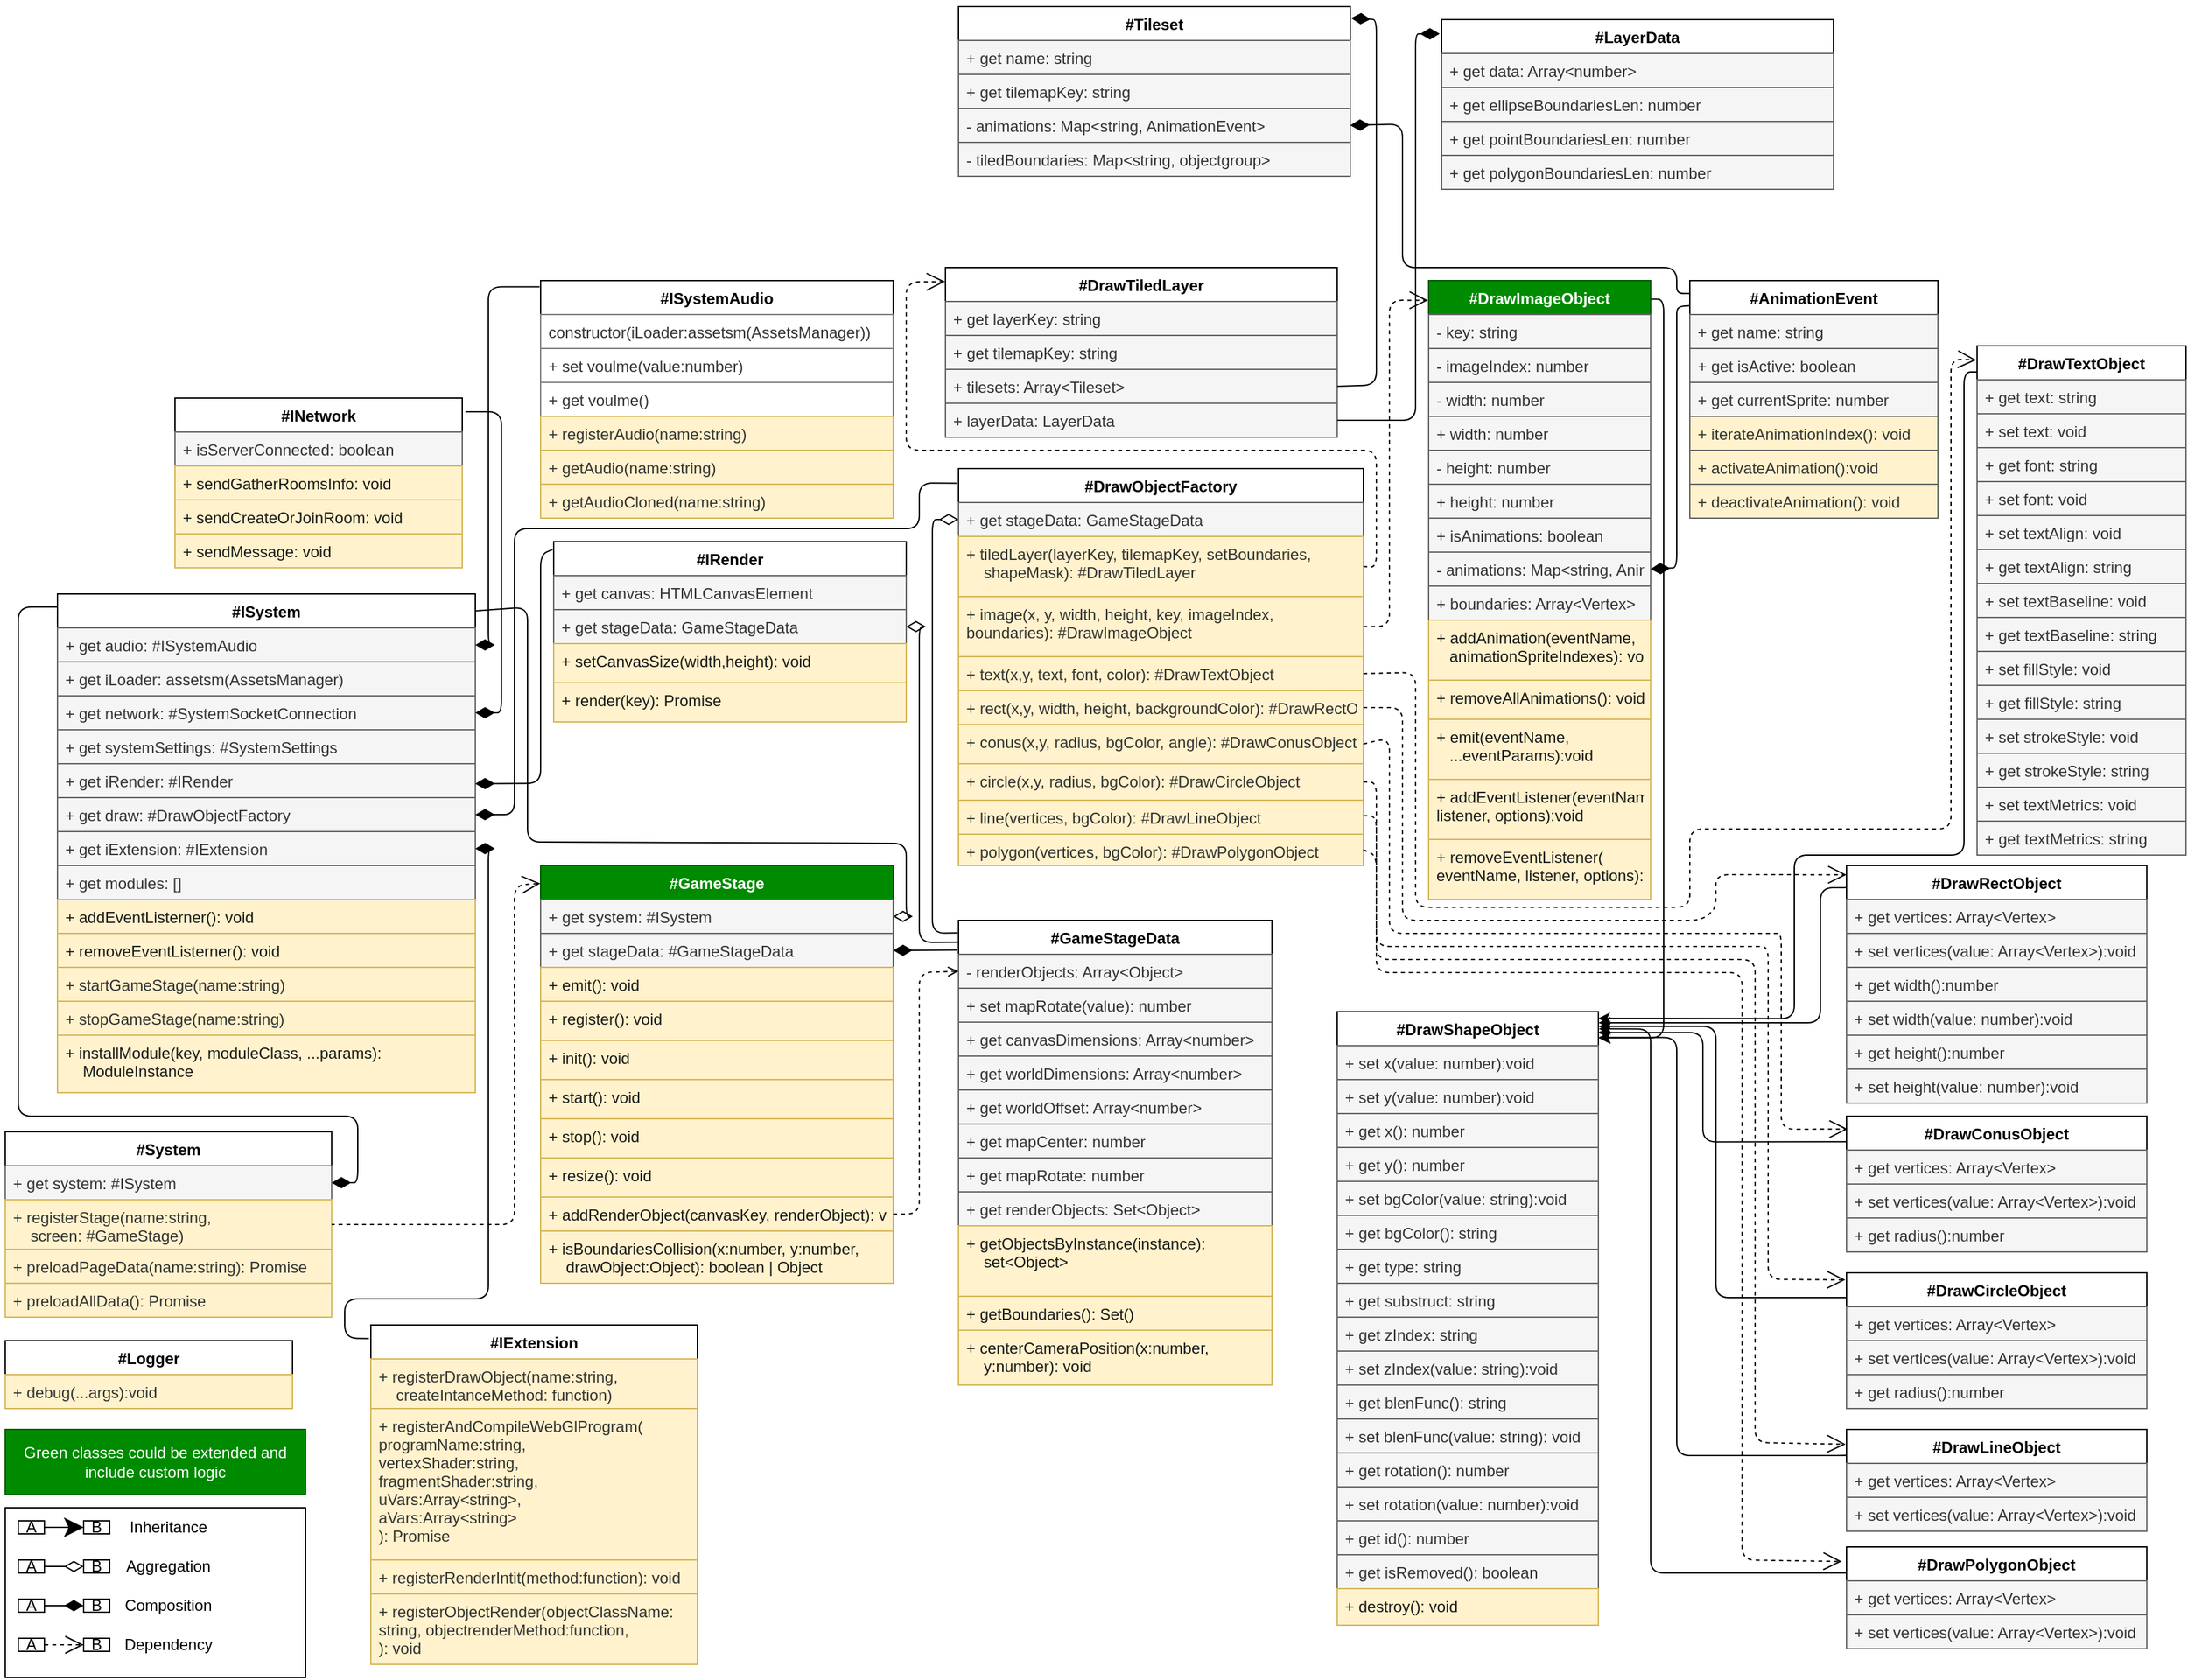 <mxfile>
    <diagram id="85GXP2z5LsSxjsGxekBU" name="Page-1">
        <mxGraphModel dx="596" dy="1543" grid="1" gridSize="10" guides="1" tooltips="1" connect="1" arrows="1" fold="1" page="1" pageScale="1" pageWidth="850" pageHeight="1100" math="0" shadow="0">
            <root>
                <mxCell id="0"/>
                <mxCell id="1" parent="0"/>
                <mxCell id="12" value="" style="edgeStyle=none;html=1;" parent="1" edge="1">
                    <mxGeometry relative="1" as="geometry">
                        <mxPoint x="400" y="170" as="targetPoint"/>
                    </mxGeometry>
                </mxCell>
                <mxCell id="23" value="#GameStageData&#10;&#10;" style="swimlane;fontStyle=1;align=center;verticalAlign=top;childLayout=stackLayout;horizontal=1;startSize=26;horizontalStack=0;resizeParent=1;resizeParentMax=0;resizeLast=0;collapsible=1;marginBottom=0;" parent="1" vertex="1">
                    <mxGeometry x="740" y="520" width="240" height="356" as="geometry"/>
                </mxCell>
                <mxCell id="624" value="- renderObjects: Array&lt;Object&gt;" style="text;strokeColor=#666666;fillColor=#f5f5f5;align=left;verticalAlign=top;spacingLeft=4;spacingRight=4;overflow=hidden;rotatable=0;points=[[0,0.5],[1,0.5]];portConstraint=eastwest;fontColor=#333333;" parent="23" vertex="1">
                    <mxGeometry y="26" width="240" height="26" as="geometry"/>
                </mxCell>
                <mxCell id="127" value="+ set mapRotate(value): number" style="text;strokeColor=#666666;fillColor=#f5f5f5;align=left;verticalAlign=top;spacingLeft=4;spacingRight=4;overflow=hidden;rotatable=0;points=[[0,0.5],[1,0.5]];portConstraint=eastwest;fontColor=#333333;" parent="23" vertex="1">
                    <mxGeometry y="52" width="240" height="26" as="geometry"/>
                </mxCell>
                <mxCell id="350" value="+ get canvasDimensions: Array&lt;number&gt;" style="text;strokeColor=#666666;fillColor=#f5f5f5;align=left;verticalAlign=top;spacingLeft=4;spacingRight=4;overflow=hidden;rotatable=0;points=[[0,0.5],[1,0.5]];portConstraint=eastwest;fontColor=#333333;" parent="23" vertex="1">
                    <mxGeometry y="78" width="240" height="26" as="geometry"/>
                </mxCell>
                <mxCell id="351" value="+ get worldDimensions: Array&lt;number&gt;" style="text;strokeColor=#666666;fillColor=#f5f5f5;align=left;verticalAlign=top;spacingLeft=4;spacingRight=4;overflow=hidden;rotatable=0;points=[[0,0.5],[1,0.5]];portConstraint=eastwest;fontColor=#333333;" parent="23" vertex="1">
                    <mxGeometry y="104" width="240" height="26" as="geometry"/>
                </mxCell>
                <mxCell id="352" value="+ get worldOffset: Array&lt;number&gt;" style="text;strokeColor=#666666;fillColor=#f5f5f5;align=left;verticalAlign=top;spacingLeft=4;spacingRight=4;overflow=hidden;rotatable=0;points=[[0,0.5],[1,0.5]];portConstraint=eastwest;fontColor=#333333;" parent="23" vertex="1">
                    <mxGeometry y="130" width="240" height="26" as="geometry"/>
                </mxCell>
                <mxCell id="353" value="+ get mapCenter: number" style="text;strokeColor=#666666;fillColor=#f5f5f5;align=left;verticalAlign=top;spacingLeft=4;spacingRight=4;overflow=hidden;rotatable=0;points=[[0,0.5],[1,0.5]];portConstraint=eastwest;fontColor=#333333;" parent="23" vertex="1">
                    <mxGeometry y="156" width="240" height="26" as="geometry"/>
                </mxCell>
                <mxCell id="354" value="+ get mapRotate: number" style="text;strokeColor=#666666;fillColor=#f5f5f5;align=left;verticalAlign=top;spacingLeft=4;spacingRight=4;overflow=hidden;rotatable=0;points=[[0,0.5],[1,0.5]];portConstraint=eastwest;fontColor=#333333;" parent="23" vertex="1">
                    <mxGeometry y="182" width="240" height="26" as="geometry"/>
                </mxCell>
                <mxCell id="390" value="+ get renderObjects: Set&lt;Object&gt;" style="text;strokeColor=#666666;fillColor=#f5f5f5;align=left;verticalAlign=top;spacingLeft=4;spacingRight=4;overflow=hidden;rotatable=0;points=[[0,0.5],[1,0.5]];portConstraint=eastwest;fontColor=#333333;" parent="23" vertex="1">
                    <mxGeometry y="208" width="240" height="26" as="geometry"/>
                </mxCell>
                <mxCell id="356" value="+ getObjectsByInstance(instance): &#10;    set&lt;Object&gt;" style="text;strokeColor=#d6b656;fillColor=#fff2cc;align=left;verticalAlign=top;spacingLeft=4;spacingRight=4;overflow=hidden;rotatable=0;points=[[0,0.5],[1,0.5]];portConstraint=eastwest;fontColor=#1A1A1A;" parent="23" vertex="1">
                    <mxGeometry y="234" width="240" height="54" as="geometry"/>
                </mxCell>
                <mxCell id="135" value="+ getBoundaries(): Set()" style="text;strokeColor=#d6b656;fillColor=#fff2cc;align=left;verticalAlign=top;spacingLeft=4;spacingRight=4;overflow=hidden;rotatable=0;points=[[0,0.5],[1,0.5]];portConstraint=eastwest;fontColor=#1A1A1A;" parent="23" vertex="1">
                    <mxGeometry y="288" width="240" height="26" as="geometry"/>
                </mxCell>
                <mxCell id="348" value="+ centerCameraPosition(x:number, &#10;    y:number): void" style="text;strokeColor=#d6b656;fillColor=#fff2cc;align=left;verticalAlign=top;spacingLeft=4;spacingRight=4;overflow=hidden;rotatable=0;points=[[0,0.5],[1,0.5]];portConstraint=eastwest;fontColor=#1A1A1A;" parent="23" vertex="1">
                    <mxGeometry y="314" width="240" height="42" as="geometry"/>
                </mxCell>
                <mxCell id="41" value="#System" style="swimlane;fontStyle=1;align=center;verticalAlign=top;childLayout=stackLayout;horizontal=1;startSize=26;horizontalStack=0;resizeParent=1;resizeParentMax=0;resizeLast=0;collapsible=1;marginBottom=0;" parent="1" vertex="1">
                    <mxGeometry x="10" y="682" width="250" height="142" as="geometry"/>
                </mxCell>
                <mxCell id="46" value="+ get system: #ISystem" style="text;strokeColor=#666666;fillColor=#f5f5f5;align=left;verticalAlign=top;spacingLeft=4;spacingRight=4;overflow=hidden;rotatable=0;points=[[0,0.5],[1,0.5]];portConstraint=eastwest;fontColor=#333333;" parent="41" vertex="1">
                    <mxGeometry y="26" width="250" height="26" as="geometry"/>
                </mxCell>
                <mxCell id="72" value="+ registerStage(name:string, &#10;    screen: #GameStage)" style="text;strokeColor=#d6b656;fillColor=#fff2cc;align=left;verticalAlign=top;spacingLeft=4;spacingRight=4;overflow=hidden;rotatable=0;points=[[0,0.5],[1,0.5]];portConstraint=eastwest;fontColor=#333333;" parent="41" vertex="1">
                    <mxGeometry y="52" width="250" height="38" as="geometry"/>
                </mxCell>
                <mxCell id="89" value="+ preloadPageData(name:string): Promise" style="text;strokeColor=#d6b656;fillColor=#fff2cc;align=left;verticalAlign=top;spacingLeft=4;spacingRight=4;overflow=hidden;rotatable=0;points=[[0,0.5],[1,0.5]];portConstraint=eastwest;fontColor=#333333;" parent="41" vertex="1">
                    <mxGeometry y="90" width="250" height="26" as="geometry"/>
                </mxCell>
                <mxCell id="44" value="+ preloadAllData(): Promise" style="text;strokeColor=#d6b656;fillColor=#fff2cc;align=left;verticalAlign=top;spacingLeft=4;spacingRight=4;overflow=hidden;rotatable=0;points=[[0,0.5],[1,0.5]];portConstraint=eastwest;fontColor=#333333;" parent="41" vertex="1">
                    <mxGeometry y="116" width="250" height="26" as="geometry"/>
                </mxCell>
                <mxCell id="80" value="#ISystem" style="swimlane;fontStyle=1;align=center;verticalAlign=top;childLayout=stackLayout;horizontal=1;startSize=26;horizontalStack=0;resizeParent=1;resizeParentMax=0;resizeLast=0;collapsible=1;marginBottom=0;" parent="1" vertex="1">
                    <mxGeometry x="50" y="270" width="320" height="382" as="geometry"/>
                </mxCell>
                <mxCell id="288" value="+ get audio: #ISystemAudio" style="text;strokeColor=#666666;fillColor=#f5f5f5;align=left;verticalAlign=top;spacingLeft=4;spacingRight=4;overflow=hidden;rotatable=0;points=[[0,0.5],[1,0.5]];portConstraint=eastwest;fontColor=#333333;" parent="80" vertex="1">
                    <mxGeometry y="26" width="320" height="26" as="geometry"/>
                </mxCell>
                <mxCell id="116" value="+ get iLoader: assetsm(AssetsManager)" style="text;strokeColor=#666666;fillColor=#f5f5f5;align=left;verticalAlign=top;spacingLeft=4;spacingRight=4;overflow=hidden;rotatable=0;points=[[0,0.5],[1,0.5]];portConstraint=eastwest;fontColor=#333333;" parent="80" vertex="1">
                    <mxGeometry y="52" width="320" height="26" as="geometry"/>
                </mxCell>
                <mxCell id="289" value="+ get network: #SystemSocketConnection" style="text;strokeColor=#666666;fillColor=#f5f5f5;align=left;verticalAlign=top;spacingLeft=4;spacingRight=4;overflow=hidden;rotatable=0;points=[[0,0.5],[1,0.5]];portConstraint=eastwest;fontColor=#333333;" parent="80" vertex="1">
                    <mxGeometry y="78" width="320" height="26" as="geometry"/>
                </mxCell>
                <mxCell id="82" value="+ get systemSettings: #SystemSettings" style="text;strokeColor=#666666;fillColor=#f5f5f5;align=left;verticalAlign=top;spacingLeft=4;spacingRight=4;overflow=hidden;rotatable=0;points=[[0,0.5],[1,0.5]];portConstraint=eastwest;fontColor=#333333;" parent="80" vertex="1">
                    <mxGeometry y="104" width="320" height="26" as="geometry"/>
                </mxCell>
                <mxCell id="514" value="+ get iRender: #IRender" style="text;strokeColor=#666666;fillColor=#f5f5f5;align=left;verticalAlign=top;spacingLeft=4;spacingRight=4;overflow=hidden;rotatable=0;points=[[0,0.5],[1,0.5]];portConstraint=eastwest;fontColor=#333333;" parent="80" vertex="1">
                    <mxGeometry y="130" width="320" height="26" as="geometry"/>
                </mxCell>
                <mxCell id="538" value="+ get draw: #DrawObjectFactory" style="text;strokeColor=#666666;fillColor=#f5f5f5;align=left;verticalAlign=top;spacingLeft=4;spacingRight=4;overflow=hidden;rotatable=0;points=[[0,0.5],[1,0.5]];portConstraint=eastwest;fontColor=#333333;" parent="80" vertex="1">
                    <mxGeometry y="156" width="320" height="26" as="geometry"/>
                </mxCell>
                <mxCell id="337" value="+ get iExtension: #IExtension" style="text;strokeColor=#666666;fillColor=#f5f5f5;align=left;verticalAlign=top;spacingLeft=4;spacingRight=4;overflow=hidden;rotatable=0;points=[[0,0.5],[1,0.5]];portConstraint=eastwest;fontColor=#333333;" parent="80" vertex="1">
                    <mxGeometry y="182" width="320" height="26" as="geometry"/>
                </mxCell>
                <mxCell id="512" value="+ get modules: []" style="text;strokeColor=#666666;fillColor=#f5f5f5;align=left;verticalAlign=top;spacingLeft=4;spacingRight=4;overflow=hidden;rotatable=0;points=[[0,0.5],[1,0.5]];portConstraint=eastwest;fontColor=#333333;" parent="80" vertex="1">
                    <mxGeometry y="208" width="320" height="26" as="geometry"/>
                </mxCell>
                <mxCell id="328" value="+ addEventListerner(): void" style="text;strokeColor=#d6b656;fillColor=#fff2cc;align=left;verticalAlign=top;spacingLeft=4;spacingRight=4;overflow=hidden;rotatable=0;points=[[0,0.5],[1,0.5]];portConstraint=eastwest;fontColor=#1A1A1A;" parent="80" vertex="1">
                    <mxGeometry y="234" width="320" height="26" as="geometry"/>
                </mxCell>
                <mxCell id="327" value="+ removeEventListerner(): void" style="text;strokeColor=#d6b656;fillColor=#fff2cc;align=left;verticalAlign=top;spacingLeft=4;spacingRight=4;overflow=hidden;rotatable=0;points=[[0,0.5],[1,0.5]];portConstraint=eastwest;fontColor=#1A1A1A;" parent="80" vertex="1">
                    <mxGeometry y="260" width="320" height="26" as="geometry"/>
                </mxCell>
                <mxCell id="86" value="+ startGameStage(name:string)" style="text;strokeColor=#d6b656;fillColor=#fff2cc;align=left;verticalAlign=top;spacingLeft=4;spacingRight=4;overflow=hidden;rotatable=0;points=[[0,0.5],[1,0.5]];portConstraint=eastwest;fontColor=#333333;" parent="80" vertex="1">
                    <mxGeometry y="286" width="320" height="26" as="geometry"/>
                </mxCell>
                <mxCell id="249" value="+ stopGameStage(name:string)" style="text;strokeColor=#d6b656;fillColor=#fff2cc;align=left;verticalAlign=top;spacingLeft=4;spacingRight=4;overflow=hidden;rotatable=0;points=[[0,0.5],[1,0.5]];portConstraint=eastwest;fontColor=#333333;" parent="80" vertex="1">
                    <mxGeometry y="312" width="320" height="26" as="geometry"/>
                </mxCell>
                <mxCell id="510" value="+ installModule(key, moduleClass, ...params):&#10;    ModuleInstance" style="text;strokeColor=#d6b656;fillColor=#fff2cc;align=left;verticalAlign=top;spacingLeft=4;spacingRight=4;overflow=hidden;rotatable=0;points=[[0,0.5],[1,0.5]];portConstraint=eastwest;fontColor=#1A1A1A;" parent="80" vertex="1">
                    <mxGeometry y="338" width="320" height="44" as="geometry"/>
                </mxCell>
                <mxCell id="13" value="#GameStage&#10;&#10;" style="swimlane;fontStyle=1;align=center;verticalAlign=top;childLayout=stackLayout;horizontal=1;startSize=26;horizontalStack=0;resizeParent=1;resizeParentMax=0;resizeLast=0;collapsible=1;marginBottom=0;fillColor=#008a00;fontColor=#ffffff;strokeColor=#005700;" parent="1" vertex="1">
                    <mxGeometry x="420" y="478" width="270" height="320" as="geometry"/>
                </mxCell>
                <mxCell id="382" value="+ get system: #ISystem" style="text;strokeColor=#666666;fillColor=#f5f5f5;align=left;verticalAlign=top;spacingLeft=4;spacingRight=4;overflow=hidden;rotatable=0;points=[[0,0.5],[1,0.5]];portConstraint=eastwest;fontColor=#333333;" parent="13" vertex="1">
                    <mxGeometry y="26" width="270" height="26" as="geometry"/>
                </mxCell>
                <mxCell id="357" value="+ get stageData: #GameStageData" style="text;strokeColor=#666666;fillColor=#f5f5f5;align=left;verticalAlign=top;spacingLeft=4;spacingRight=4;overflow=hidden;rotatable=0;points=[[0,0.5],[1,0.5]];portConstraint=eastwest;fontColor=#333333;" parent="13" vertex="1">
                    <mxGeometry y="52" width="270" height="26" as="geometry"/>
                </mxCell>
                <mxCell id="322" value="+ emit(): void" style="text;strokeColor=#d6b656;fillColor=#fff2cc;align=left;verticalAlign=top;spacingLeft=4;spacingRight=4;overflow=hidden;rotatable=0;points=[[0,0.5],[1,0.5]];portConstraint=eastwest;fontColor=#1A1A1A;" parent="13" vertex="1">
                    <mxGeometry y="78" width="270" height="26" as="geometry"/>
                </mxCell>
                <mxCell id="332" value="+ register(): void" style="text;strokeColor=#d6b656;fillColor=#fff2cc;align=left;verticalAlign=top;spacingLeft=4;spacingRight=4;overflow=hidden;rotatable=0;points=[[0,0.5],[1,0.5]];portConstraint=eastwest;fontColor=#1A1A1A;" parent="13" vertex="1">
                    <mxGeometry y="104" width="270" height="30" as="geometry"/>
                </mxCell>
                <mxCell id="333" value="+ init(): void " style="text;strokeColor=#d6b656;fillColor=#fff2cc;align=left;verticalAlign=top;spacingLeft=4;spacingRight=4;overflow=hidden;rotatable=0;points=[[0,0.5],[1,0.5]];portConstraint=eastwest;fontColor=#1A1A1A;" parent="13" vertex="1">
                    <mxGeometry y="134" width="270" height="30" as="geometry"/>
                </mxCell>
                <mxCell id="334" value="+ start(): void " style="text;strokeColor=#d6b656;fillColor=#fff2cc;align=left;verticalAlign=top;spacingLeft=4;spacingRight=4;overflow=hidden;rotatable=0;points=[[0,0.5],[1,0.5]];portConstraint=eastwest;fontColor=#1A1A1A;" parent="13" vertex="1">
                    <mxGeometry y="164" width="270" height="30" as="geometry"/>
                </mxCell>
                <mxCell id="335" value="+ stop(): void " style="text;strokeColor=#d6b656;fillColor=#fff2cc;align=left;verticalAlign=top;spacingLeft=4;spacingRight=4;overflow=hidden;rotatable=0;points=[[0,0.5],[1,0.5]];portConstraint=eastwest;fontColor=#1A1A1A;" parent="13" vertex="1">
                    <mxGeometry y="194" width="270" height="30" as="geometry"/>
                </mxCell>
                <mxCell id="222" value="+ resize(): void " style="text;strokeColor=#d6b656;fillColor=#fff2cc;align=left;verticalAlign=top;spacingLeft=4;spacingRight=4;overflow=hidden;rotatable=0;points=[[0,0.5],[1,0.5]];portConstraint=eastwest;fontColor=#1A1A1A;" parent="13" vertex="1">
                    <mxGeometry y="224" width="270" height="30" as="geometry"/>
                </mxCell>
                <mxCell id="120" value="+ addRenderObject(canvasKey, renderObject): void" style="text;strokeColor=#d6b656;fillColor=#fff2cc;align=left;verticalAlign=top;spacingLeft=4;spacingRight=4;overflow=hidden;rotatable=0;points=[[0,0.5],[1,0.5]];portConstraint=eastwest;fontColor=#1A1A1A;" parent="13" vertex="1">
                    <mxGeometry y="254" width="270" height="26" as="geometry"/>
                </mxCell>
                <mxCell id="343" value="+ isBoundariesCollision(x:number, y:number,&#10;    drawObject:Object): boolean | Object" style="text;strokeColor=#d6b656;fillColor=#fff2cc;align=left;verticalAlign=top;spacingLeft=4;spacingRight=4;overflow=hidden;rotatable=0;points=[[0,0.5],[1,0.5]];portConstraint=eastwest;fontColor=#1A1A1A;" parent="13" vertex="1">
                    <mxGeometry y="280" width="270" height="40" as="geometry"/>
                </mxCell>
                <mxCell id="168" value="#DrawShapeObject" style="swimlane;fontStyle=1;align=center;verticalAlign=top;childLayout=stackLayout;horizontal=1;startSize=26;horizontalStack=0;resizeParent=1;resizeParentMax=0;resizeLast=0;collapsible=1;marginBottom=0;" parent="1" vertex="1">
                    <mxGeometry x="1030" y="590" width="200" height="470" as="geometry"/>
                </mxCell>
                <mxCell id="169" value="+ set x(value: number):void" style="text;strokeColor=#666666;fillColor=#f5f5f5;align=left;verticalAlign=top;spacingLeft=4;spacingRight=4;overflow=hidden;rotatable=0;points=[[0,0.5],[1,0.5]];portConstraint=eastwest;fontColor=#333333;" parent="168" vertex="1">
                    <mxGeometry y="26" width="200" height="26" as="geometry"/>
                </mxCell>
                <mxCell id="170" value="+ set y(value: number):void" style="text;strokeColor=#666666;fillColor=#f5f5f5;align=left;verticalAlign=top;spacingLeft=4;spacingRight=4;overflow=hidden;rotatable=0;points=[[0,0.5],[1,0.5]];portConstraint=eastwest;fontColor=#333333;" parent="168" vertex="1">
                    <mxGeometry y="52" width="200" height="26" as="geometry"/>
                </mxCell>
                <mxCell id="393" value="+ get x(): number" style="text;strokeColor=#666666;fillColor=#f5f5f5;align=left;verticalAlign=top;spacingLeft=4;spacingRight=4;overflow=hidden;rotatable=0;points=[[0,0.5],[1,0.5]];portConstraint=eastwest;fontColor=#333333;" parent="168" vertex="1">
                    <mxGeometry y="78" width="200" height="26" as="geometry"/>
                </mxCell>
                <mxCell id="394" value="+ get y(): number" style="text;strokeColor=#666666;fillColor=#f5f5f5;align=left;verticalAlign=top;spacingLeft=4;spacingRight=4;overflow=hidden;rotatable=0;points=[[0,0.5],[1,0.5]];portConstraint=eastwest;fontColor=#333333;" parent="168" vertex="1">
                    <mxGeometry y="104" width="200" height="26" as="geometry"/>
                </mxCell>
                <mxCell id="174" value="+ set bgColor(value: string):void" style="text;strokeColor=#666666;fillColor=#f5f5f5;align=left;verticalAlign=top;spacingLeft=4;spacingRight=4;overflow=hidden;rotatable=0;points=[[0,0.5],[1,0.5]];portConstraint=eastwest;fontColor=#333333;" parent="168" vertex="1">
                    <mxGeometry y="130" width="200" height="26" as="geometry"/>
                </mxCell>
                <mxCell id="395" value="+ get bgColor(): string" style="text;strokeColor=#666666;fillColor=#f5f5f5;align=left;verticalAlign=top;spacingLeft=4;spacingRight=4;overflow=hidden;rotatable=0;points=[[0,0.5],[1,0.5]];portConstraint=eastwest;fontColor=#333333;" parent="168" vertex="1">
                    <mxGeometry y="156" width="200" height="26" as="geometry"/>
                </mxCell>
                <mxCell id="175" value="+ get type: string" style="text;strokeColor=#666666;fillColor=#f5f5f5;align=left;verticalAlign=top;spacingLeft=4;spacingRight=4;overflow=hidden;rotatable=0;points=[[0,0.5],[1,0.5]];portConstraint=eastwest;fontColor=#333333;" parent="168" vertex="1">
                    <mxGeometry y="182" width="200" height="26" as="geometry"/>
                </mxCell>
                <mxCell id="397" value="+ get substruct: string" style="text;strokeColor=#666666;fillColor=#f5f5f5;align=left;verticalAlign=top;spacingLeft=4;spacingRight=4;overflow=hidden;rotatable=0;points=[[0,0.5],[1,0.5]];portConstraint=eastwest;fontColor=#333333;" parent="168" vertex="1">
                    <mxGeometry y="208" width="200" height="26" as="geometry"/>
                </mxCell>
                <mxCell id="398" value="+ get zIndex: string" style="text;strokeColor=#666666;fillColor=#f5f5f5;align=left;verticalAlign=top;spacingLeft=4;spacingRight=4;overflow=hidden;rotatable=0;points=[[0,0.5],[1,0.5]];portConstraint=eastwest;fontColor=#333333;" parent="168" vertex="1">
                    <mxGeometry y="234" width="200" height="26" as="geometry"/>
                </mxCell>
                <mxCell id="399" value="+ set zIndex(value: string):void" style="text;strokeColor=#666666;fillColor=#f5f5f5;align=left;verticalAlign=top;spacingLeft=4;spacingRight=4;overflow=hidden;rotatable=0;points=[[0,0.5],[1,0.5]];portConstraint=eastwest;fontColor=#333333;" parent="168" vertex="1">
                    <mxGeometry y="260" width="200" height="26" as="geometry"/>
                </mxCell>
                <mxCell id="400" value="+ get blenFunc(): string" style="text;strokeColor=#666666;fillColor=#f5f5f5;align=left;verticalAlign=top;spacingLeft=4;spacingRight=4;overflow=hidden;rotatable=0;points=[[0,0.5],[1,0.5]];portConstraint=eastwest;fontColor=#333333;" parent="168" vertex="1">
                    <mxGeometry y="286" width="200" height="26" as="geometry"/>
                </mxCell>
                <mxCell id="401" value="+ set blenFunc(value: string): void" style="text;strokeColor=#666666;fillColor=#f5f5f5;align=left;verticalAlign=top;spacingLeft=4;spacingRight=4;overflow=hidden;rotatable=0;points=[[0,0.5],[1,0.5]];portConstraint=eastwest;fontColor=#333333;" parent="168" vertex="1">
                    <mxGeometry y="312" width="200" height="26" as="geometry"/>
                </mxCell>
                <mxCell id="402" value="+ get rotation(): number" style="text;strokeColor=#666666;fillColor=#f5f5f5;align=left;verticalAlign=top;spacingLeft=4;spacingRight=4;overflow=hidden;rotatable=0;points=[[0,0.5],[1,0.5]];portConstraint=eastwest;fontColor=#333333;" parent="168" vertex="1">
                    <mxGeometry y="338" width="200" height="26" as="geometry"/>
                </mxCell>
                <mxCell id="403" value="+ set rotation(value: number):void" style="text;strokeColor=#666666;fillColor=#f5f5f5;align=left;verticalAlign=top;spacingLeft=4;spacingRight=4;overflow=hidden;rotatable=0;points=[[0,0.5],[1,0.5]];portConstraint=eastwest;fontColor=#333333;" parent="168" vertex="1">
                    <mxGeometry y="364" width="200" height="26" as="geometry"/>
                </mxCell>
                <mxCell id="405" value="+ get id(): number" style="text;strokeColor=#666666;fillColor=#f5f5f5;align=left;verticalAlign=top;spacingLeft=4;spacingRight=4;overflow=hidden;rotatable=0;points=[[0,0.5],[1,0.5]];portConstraint=eastwest;fontColor=#333333;" parent="168" vertex="1">
                    <mxGeometry y="390" width="200" height="26" as="geometry"/>
                </mxCell>
                <mxCell id="406" value="+ get isRemoved(): boolean" style="text;strokeColor=#666666;fillColor=#f5f5f5;align=left;verticalAlign=top;spacingLeft=4;spacingRight=4;overflow=hidden;rotatable=0;points=[[0,0.5],[1,0.5]];portConstraint=eastwest;fontColor=#333333;" parent="168" vertex="1">
                    <mxGeometry y="416" width="200" height="26" as="geometry"/>
                </mxCell>
                <mxCell id="392" value="+ destroy(): void" style="text;strokeColor=#d6b656;fillColor=#fff2cc;align=left;verticalAlign=top;spacingLeft=4;spacingRight=4;overflow=hidden;rotatable=0;points=[[0,0.5],[1,0.5]];portConstraint=eastwest;fontColor=#1A1A1A;" parent="168" vertex="1">
                    <mxGeometry y="442" width="200" height="28" as="geometry"/>
                </mxCell>
                <mxCell id="176" value="#DrawTextObject" style="swimlane;fontStyle=1;align=center;verticalAlign=top;childLayout=stackLayout;horizontal=1;startSize=26;horizontalStack=0;resizeParent=1;resizeParentMax=0;resizeLast=0;collapsible=1;marginBottom=0;" parent="1" vertex="1">
                    <mxGeometry x="1520" y="80" width="160" height="390" as="geometry"/>
                </mxCell>
                <mxCell id="457" value="+ get text: string" style="text;strokeColor=#666666;fillColor=#f5f5f5;align=left;verticalAlign=top;spacingLeft=4;spacingRight=4;overflow=hidden;rotatable=0;points=[[0,0.5],[1,0.5]];portConstraint=eastwest;fontColor=#333333;" parent="176" vertex="1">
                    <mxGeometry y="26" width="160" height="26" as="geometry"/>
                </mxCell>
                <mxCell id="177" value="+ set text: void" style="text;strokeColor=#666666;fillColor=#f5f5f5;align=left;verticalAlign=top;spacingLeft=4;spacingRight=4;overflow=hidden;rotatable=0;points=[[0,0.5],[1,0.5]];portConstraint=eastwest;fontColor=#333333;" parent="176" vertex="1">
                    <mxGeometry y="52" width="160" height="26" as="geometry"/>
                </mxCell>
                <mxCell id="459" value="+ get font: string" style="text;strokeColor=#666666;fillColor=#f5f5f5;align=left;verticalAlign=top;spacingLeft=4;spacingRight=4;overflow=hidden;rotatable=0;points=[[0,0.5],[1,0.5]];portConstraint=eastwest;fontColor=#333333;" parent="176" vertex="1">
                    <mxGeometry y="78" width="160" height="26" as="geometry"/>
                </mxCell>
                <mxCell id="461" value="+ set font: void" style="text;strokeColor=#666666;fillColor=#f5f5f5;align=left;verticalAlign=top;spacingLeft=4;spacingRight=4;overflow=hidden;rotatable=0;points=[[0,0.5],[1,0.5]];portConstraint=eastwest;fontColor=#333333;" parent="176" vertex="1">
                    <mxGeometry y="104" width="160" height="26" as="geometry"/>
                </mxCell>
                <mxCell id="460" value="+ set textAlign: void" style="text;strokeColor=#666666;fillColor=#f5f5f5;align=left;verticalAlign=top;spacingLeft=4;spacingRight=4;overflow=hidden;rotatable=0;points=[[0,0.5],[1,0.5]];portConstraint=eastwest;fontColor=#333333;" parent="176" vertex="1">
                    <mxGeometry y="130" width="160" height="26" as="geometry"/>
                </mxCell>
                <mxCell id="178" value="+ get textAlign: string" style="text;strokeColor=#666666;fillColor=#f5f5f5;align=left;verticalAlign=top;spacingLeft=4;spacingRight=4;overflow=hidden;rotatable=0;points=[[0,0.5],[1,0.5]];portConstraint=eastwest;fontColor=#333333;" parent="176" vertex="1">
                    <mxGeometry y="156" width="160" height="26" as="geometry"/>
                </mxCell>
                <mxCell id="462" value="+ set textBaseline: void" style="text;strokeColor=#666666;fillColor=#f5f5f5;align=left;verticalAlign=top;spacingLeft=4;spacingRight=4;overflow=hidden;rotatable=0;points=[[0,0.5],[1,0.5]];portConstraint=eastwest;fontColor=#333333;" parent="176" vertex="1">
                    <mxGeometry y="182" width="160" height="26" as="geometry"/>
                </mxCell>
                <mxCell id="463" value="+ get textBaseline: string" style="text;strokeColor=#666666;fillColor=#f5f5f5;align=left;verticalAlign=top;spacingLeft=4;spacingRight=4;overflow=hidden;rotatable=0;points=[[0,0.5],[1,0.5]];portConstraint=eastwest;fontColor=#333333;" parent="176" vertex="1">
                    <mxGeometry y="208" width="160" height="26" as="geometry"/>
                </mxCell>
                <mxCell id="465" value="+ set fillStyle: void" style="text;strokeColor=#666666;fillColor=#f5f5f5;align=left;verticalAlign=top;spacingLeft=4;spacingRight=4;overflow=hidden;rotatable=0;points=[[0,0.5],[1,0.5]];portConstraint=eastwest;fontColor=#333333;" parent="176" vertex="1">
                    <mxGeometry y="234" width="160" height="26" as="geometry"/>
                </mxCell>
                <mxCell id="466" value="+ get fillStyle: string" style="text;strokeColor=#666666;fillColor=#f5f5f5;align=left;verticalAlign=top;spacingLeft=4;spacingRight=4;overflow=hidden;rotatable=0;points=[[0,0.5],[1,0.5]];portConstraint=eastwest;fontColor=#333333;" parent="176" vertex="1">
                    <mxGeometry y="260" width="160" height="26" as="geometry"/>
                </mxCell>
                <mxCell id="467" value="+ set strokeStyle: void" style="text;strokeColor=#666666;fillColor=#f5f5f5;align=left;verticalAlign=top;spacingLeft=4;spacingRight=4;overflow=hidden;rotatable=0;points=[[0,0.5],[1,0.5]];portConstraint=eastwest;fontColor=#333333;" parent="176" vertex="1">
                    <mxGeometry y="286" width="160" height="26" as="geometry"/>
                </mxCell>
                <mxCell id="179" value="+ get strokeStyle: string" style="text;strokeColor=#666666;fillColor=#f5f5f5;align=left;verticalAlign=top;spacingLeft=4;spacingRight=4;overflow=hidden;rotatable=0;points=[[0,0.5],[1,0.5]];portConstraint=eastwest;fontColor=#333333;" parent="176" vertex="1">
                    <mxGeometry y="312" width="160" height="26" as="geometry"/>
                </mxCell>
                <mxCell id="468" value="+ set textMetrics: void" style="text;strokeColor=#666666;fillColor=#f5f5f5;align=left;verticalAlign=top;spacingLeft=4;spacingRight=4;overflow=hidden;rotatable=0;points=[[0,0.5],[1,0.5]];portConstraint=eastwest;fontColor=#333333;" parent="176" vertex="1">
                    <mxGeometry y="338" width="160" height="26" as="geometry"/>
                </mxCell>
                <mxCell id="180" value="+ get textMetrics: string" style="text;strokeColor=#666666;fillColor=#f5f5f5;align=left;verticalAlign=top;spacingLeft=4;spacingRight=4;overflow=hidden;rotatable=0;points=[[0,0.5],[1,0.5]];portConstraint=eastwest;fontColor=#333333;" parent="176" vertex="1">
                    <mxGeometry y="364" width="160" height="26" as="geometry"/>
                </mxCell>
                <mxCell id="190" value="" style="endArrow=none;html=1;edgeStyle=orthogonalEdgeStyle;exitX=0.999;exitY=0.011;exitDx=0;exitDy=0;labelBackgroundColor=#18141D;exitPerimeter=0;entryX=0.001;entryY=0.051;entryDx=0;entryDy=0;entryPerimeter=0;endFill=0;startArrow=classic;startFill=1;" parent="1" source="168" target="176" edge="1">
                    <mxGeometry relative="1" as="geometry">
                        <mxPoint x="1080" y="545" as="sourcePoint"/>
                        <mxPoint x="1510" y="90" as="targetPoint"/>
                        <Array as="points">
                            <mxPoint x="1380" y="595"/>
                            <mxPoint x="1380" y="470"/>
                            <mxPoint x="1510" y="470"/>
                            <mxPoint x="1510" y="100"/>
                            <mxPoint x="1520" y="100"/>
                        </Array>
                    </mxGeometry>
                </mxCell>
                <mxCell id="193" value="#DrawImageObject" style="swimlane;fontStyle=1;align=center;verticalAlign=top;childLayout=stackLayout;horizontal=1;startSize=26;horizontalStack=0;resizeParent=1;resizeParentMax=0;resizeLast=0;collapsible=1;marginBottom=0;fillColor=#008a00;fontColor=#ffffff;strokeColor=#005700;" parent="1" vertex="1">
                    <mxGeometry x="1100" y="30" width="170" height="474" as="geometry"/>
                </mxCell>
                <mxCell id="196" value="- key: string" style="text;strokeColor=#666666;fillColor=#f5f5f5;align=left;verticalAlign=top;spacingLeft=4;spacingRight=4;overflow=hidden;rotatable=0;points=[[0,0.5],[1,0.5]];portConstraint=eastwest;fontColor=#333333;" parent="193" vertex="1">
                    <mxGeometry y="26" width="170" height="26" as="geometry"/>
                </mxCell>
                <mxCell id="444" value="- imageIndex: number" style="text;strokeColor=#666666;fillColor=#f5f5f5;align=left;verticalAlign=top;spacingLeft=4;spacingRight=4;overflow=hidden;rotatable=0;points=[[0,0.5],[1,0.5]];portConstraint=eastwest;fontColor=#333333;" parent="193" vertex="1">
                    <mxGeometry y="52" width="170" height="26" as="geometry"/>
                </mxCell>
                <mxCell id="445" value="- width: number" style="text;strokeColor=#666666;fillColor=#f5f5f5;align=left;verticalAlign=top;spacingLeft=4;spacingRight=4;overflow=hidden;rotatable=0;points=[[0,0.5],[1,0.5]];portConstraint=eastwest;fontColor=#333333;" parent="193" vertex="1">
                    <mxGeometry y="78" width="170" height="26" as="geometry"/>
                </mxCell>
                <mxCell id="448" value="+ width: number" style="text;strokeColor=#666666;fillColor=#f5f5f5;align=left;verticalAlign=top;spacingLeft=4;spacingRight=4;overflow=hidden;rotatable=0;points=[[0,0.5],[1,0.5]];portConstraint=eastwest;fontColor=#333333;" parent="193" vertex="1">
                    <mxGeometry y="104" width="170" height="26" as="geometry"/>
                </mxCell>
                <mxCell id="446" value="- height: number" style="text;strokeColor=#666666;fillColor=#f5f5f5;align=left;verticalAlign=top;spacingLeft=4;spacingRight=4;overflow=hidden;rotatable=0;points=[[0,0.5],[1,0.5]];portConstraint=eastwest;fontColor=#333333;" parent="193" vertex="1">
                    <mxGeometry y="130" width="170" height="26" as="geometry"/>
                </mxCell>
                <mxCell id="447" value="+ height: number" style="text;strokeColor=#666666;fillColor=#f5f5f5;align=left;verticalAlign=top;spacingLeft=4;spacingRight=4;overflow=hidden;rotatable=0;points=[[0,0.5],[1,0.5]];portConstraint=eastwest;fontColor=#333333;" parent="193" vertex="1">
                    <mxGeometry y="156" width="170" height="26" as="geometry"/>
                </mxCell>
                <mxCell id="449" value="+ isAnimations: boolean" style="text;strokeColor=#666666;fillColor=#f5f5f5;align=left;verticalAlign=top;spacingLeft=4;spacingRight=4;overflow=hidden;rotatable=0;points=[[0,0.5],[1,0.5]];portConstraint=eastwest;fontColor=#333333;" parent="193" vertex="1">
                    <mxGeometry y="182" width="170" height="26" as="geometry"/>
                </mxCell>
                <mxCell id="570" value="- animations: Map&lt;string, AnimationEvent&gt;" style="text;strokeColor=#666666;fillColor=#f5f5f5;align=left;verticalAlign=top;spacingLeft=4;spacingRight=4;overflow=hidden;rotatable=0;points=[[0,0.5],[1,0.5]];portConstraint=eastwest;fontColor=#333333;" parent="193" vertex="1">
                    <mxGeometry y="208" width="170" height="26" as="geometry"/>
                </mxCell>
                <mxCell id="450" value="+ boundaries: Array&lt;Vertex&gt;" style="text;strokeColor=#666666;fillColor=#f5f5f5;align=left;verticalAlign=top;spacingLeft=4;spacingRight=4;overflow=hidden;rotatable=0;points=[[0,0.5],[1,0.5]];portConstraint=eastwest;fontColor=#333333;" parent="193" vertex="1">
                    <mxGeometry y="234" width="170" height="26" as="geometry"/>
                </mxCell>
                <mxCell id="451" value="+ addAnimation(eventName,&#10;   animationSpriteIndexes): void" style="text;strokeColor=#d6b656;fillColor=#fff2cc;align=left;verticalAlign=top;spacingLeft=4;spacingRight=4;overflow=hidden;rotatable=0;points=[[0,0.5],[1,0.5]];portConstraint=eastwest;fontColor=#1A1A1A;" parent="193" vertex="1">
                    <mxGeometry y="260" width="170" height="46" as="geometry"/>
                </mxCell>
                <mxCell id="455" value="+ removeAllAnimations(): void" style="text;strokeColor=#d6b656;fillColor=#fff2cc;align=left;verticalAlign=top;spacingLeft=4;spacingRight=4;overflow=hidden;rotatable=0;points=[[0,0.5],[1,0.5]];portConstraint=eastwest;fontColor=#1A1A1A;" parent="193" vertex="1">
                    <mxGeometry y="306" width="170" height="30" as="geometry"/>
                </mxCell>
                <mxCell id="452" value="+ emit(eventName, &#10;   ...eventParams):void" style="text;strokeColor=#d6b656;fillColor=#fff2cc;align=left;verticalAlign=top;spacingLeft=4;spacingRight=4;overflow=hidden;rotatable=0;points=[[0,0.5],[1,0.5]];portConstraint=eastwest;fontColor=#1A1A1A;" parent="193" vertex="1">
                    <mxGeometry y="336" width="170" height="46" as="geometry"/>
                </mxCell>
                <mxCell id="453" value="+ addEventListener(eventName,&#10;listener, options):void" style="text;strokeColor=#d6b656;fillColor=#fff2cc;align=left;verticalAlign=top;spacingLeft=4;spacingRight=4;overflow=hidden;rotatable=0;points=[[0,0.5],[1,0.5]];portConstraint=eastwest;fontColor=#1A1A1A;" parent="193" vertex="1">
                    <mxGeometry y="382" width="170" height="46" as="geometry"/>
                </mxCell>
                <mxCell id="454" value="+ removeEventListener(&#10;eventName, listener, options):void" style="text;strokeColor=#d6b656;fillColor=#fff2cc;align=left;verticalAlign=top;spacingLeft=4;spacingRight=4;overflow=hidden;rotatable=0;points=[[0,0.5],[1,0.5]];portConstraint=eastwest;fontColor=#1A1A1A;" parent="193" vertex="1">
                    <mxGeometry y="428" width="170" height="46" as="geometry"/>
                </mxCell>
                <mxCell id="200" value="" style="endArrow=none;html=1;edgeStyle=orthogonalEdgeStyle;labelBackgroundColor=#18141D;entryX=1.002;entryY=0.03;entryDx=0;entryDy=0;entryPerimeter=0;endFill=0;startArrow=classic;startFill=1;" parent="1" target="193" edge="1">
                    <mxGeometry relative="1" as="geometry">
                        <mxPoint x="1230" y="610" as="sourcePoint"/>
                        <mxPoint x="1450" y="40" as="targetPoint"/>
                        <Array as="points">
                            <mxPoint x="1280" y="610"/>
                            <mxPoint x="1280" y="44"/>
                        </Array>
                    </mxGeometry>
                </mxCell>
                <mxCell id="207" value="#Logger" style="swimlane;fontStyle=1;align=center;verticalAlign=top;childLayout=stackLayout;horizontal=1;startSize=26;horizontalStack=0;resizeParent=1;resizeParentMax=0;resizeLast=0;collapsible=1;marginBottom=0;" parent="1" vertex="1">
                    <mxGeometry x="10" y="842" width="220" height="52" as="geometry"/>
                </mxCell>
                <mxCell id="210" value="+ debug(...args):void" style="text;strokeColor=#d6b656;fillColor=#fff2cc;align=left;verticalAlign=top;spacingLeft=4;spacingRight=4;overflow=hidden;rotatable=0;points=[[0,0.5],[1,0.5]];portConstraint=eastwest;fontColor=#333333;" parent="207" vertex="1">
                    <mxGeometry y="26" width="220" height="26" as="geometry"/>
                </mxCell>
                <mxCell id="235" value="#INetwork" style="swimlane;fontStyle=1;align=center;verticalAlign=top;childLayout=stackLayout;horizontal=1;startSize=26;horizontalStack=0;resizeParent=1;resizeParentMax=0;resizeLast=0;collapsible=1;marginBottom=0;" parent="1" vertex="1">
                    <mxGeometry x="140" y="120" width="220" height="130" as="geometry"/>
                </mxCell>
                <mxCell id="250" value="+ isServerConnected: boolean" style="text;strokeColor=#666666;fillColor=#f5f5f5;align=left;verticalAlign=top;spacingLeft=4;spacingRight=4;overflow=hidden;rotatable=0;points=[[0,0.5],[1,0.5]];portConstraint=eastwest;fontColor=#333333;" parent="235" vertex="1">
                    <mxGeometry y="26" width="220" height="26" as="geometry"/>
                </mxCell>
                <mxCell id="251" value="+ sendGatherRoomsInfo: void" style="text;strokeColor=#d6b656;fillColor=#fff2cc;align=left;verticalAlign=top;spacingLeft=4;spacingRight=4;overflow=hidden;rotatable=0;points=[[0,0.5],[1,0.5]];portConstraint=eastwest;fontColor=#1A1A1A;" parent="235" vertex="1">
                    <mxGeometry y="52" width="220" height="26" as="geometry"/>
                </mxCell>
                <mxCell id="252" value="+ sendCreateOrJoinRoom: void" style="text;strokeColor=#d6b656;fillColor=#fff2cc;align=left;verticalAlign=top;spacingLeft=4;spacingRight=4;overflow=hidden;rotatable=0;points=[[0,0.5],[1,0.5]];portConstraint=eastwest;fontColor=#1A1A1A;" parent="235" vertex="1">
                    <mxGeometry y="78" width="220" height="26" as="geometry"/>
                </mxCell>
                <mxCell id="257" value="+ sendMessage: void" style="text;strokeColor=#d6b656;fillColor=#fff2cc;align=left;verticalAlign=top;spacingLeft=4;spacingRight=4;overflow=hidden;rotatable=0;points=[[0,0.5],[1,0.5]];portConstraint=eastwest;fontColor=#1A1A1A;" parent="235" vertex="1">
                    <mxGeometry y="104" width="220" height="26" as="geometry"/>
                </mxCell>
                <mxCell id="264" value="#ISystemAudio" style="swimlane;fontStyle=1;align=center;verticalAlign=top;childLayout=stackLayout;horizontal=1;startSize=26;horizontalStack=0;resizeParent=1;resizeParentMax=0;resizeLast=0;collapsible=1;marginBottom=0;" parent="1" vertex="1">
                    <mxGeometry x="420" y="30" width="270" height="182" as="geometry"/>
                </mxCell>
                <mxCell id="499" value="constructor(iLoader:assetsm(AssetsManager))" style="text;strokeColor=#808080;fillColor=#FFFFFF;align=left;verticalAlign=top;spacingLeft=4;spacingRight=4;overflow=hidden;rotatable=0;points=[[0,0.5],[1,0.5]];portConstraint=eastwest;fontColor=#333333;" parent="264" vertex="1">
                    <mxGeometry y="26" width="270" height="26" as="geometry"/>
                </mxCell>
                <mxCell id="268" value="+ set voulme(value:number)" style="text;strokeColor=#808080;fillColor=#FFFFFF;align=left;verticalAlign=top;spacingLeft=4;spacingRight=4;overflow=hidden;rotatable=0;points=[[0,0.5],[1,0.5]];portConstraint=eastwest;fontColor=#333333;" parent="264" vertex="1">
                    <mxGeometry y="52" width="270" height="26" as="geometry"/>
                </mxCell>
                <mxCell id="275" value="+ get voulme()" style="text;strokeColor=#808080;fillColor=#FFFFFF;align=left;verticalAlign=top;spacingLeft=4;spacingRight=4;overflow=hidden;rotatable=0;points=[[0,0.5],[1,0.5]];portConstraint=eastwest;fontColor=#333333;" parent="264" vertex="1">
                    <mxGeometry y="78" width="270" height="26" as="geometry"/>
                </mxCell>
                <mxCell id="500" value="+ registerAudio(name:string)" style="text;strokeColor=#d6b656;fillColor=#fff2cc;align=left;verticalAlign=top;spacingLeft=4;spacingRight=4;overflow=hidden;rotatable=0;points=[[0,0.5],[1,0.5]];portConstraint=eastwest;fontColor=#333333;" parent="264" vertex="1">
                    <mxGeometry y="104" width="270" height="26" as="geometry"/>
                </mxCell>
                <mxCell id="274" value="+ getAudio(name:string)" style="text;strokeColor=#d6b656;fillColor=#fff2cc;align=left;verticalAlign=top;spacingLeft=4;spacingRight=4;overflow=hidden;rotatable=0;points=[[0,0.5],[1,0.5]];portConstraint=eastwest;fontColor=#333333;" parent="264" vertex="1">
                    <mxGeometry y="130" width="270" height="26" as="geometry"/>
                </mxCell>
                <mxCell id="269" value="+ getAudioCloned(name:string)" style="text;strokeColor=#d6b656;fillColor=#fff2cc;align=left;verticalAlign=top;spacingLeft=4;spacingRight=4;overflow=hidden;rotatable=0;points=[[0,0.5],[1,0.5]];portConstraint=eastwest;fontColor=#333333;" parent="264" vertex="1">
                    <mxGeometry y="156" width="270" height="26" as="geometry"/>
                </mxCell>
                <mxCell id="281" value="" style="edgeStyle=orthogonalEdgeStyle;html=1;exitX=1;exitY=0.5;exitDx=0;exitDy=0;entryX=-0.003;entryY=0.026;entryDx=0;entryDy=0;entryPerimeter=0;endArrow=none;endFill=0;endSize=12;startArrow=diamondThin;startFill=1;startSize=12;" parent="1" source="288" target="264" edge="1">
                    <mxGeometry relative="1" as="geometry">
                        <Array as="points">
                            <mxPoint x="380" y="309"/>
                            <mxPoint x="380" y="35"/>
                        </Array>
                        <mxPoint x="510" y="160" as="targetPoint"/>
                    </mxGeometry>
                </mxCell>
                <mxCell id="294" value="" style="edgeStyle=orthogonalEdgeStyle;html=1;entryX=1.011;entryY=0.081;entryDx=0;entryDy=0;entryPerimeter=0;exitX=1;exitY=0.5;exitDx=0;exitDy=0;endArrow=none;endFill=0;endSize=12;startArrow=diamondThin;startFill=1;startSize=12;" parent="1" source="289" target="235" edge="1">
                    <mxGeometry relative="1" as="geometry">
                        <mxPoint x="40" y="430" as="sourcePoint"/>
                        <mxPoint x="100" y="20" as="targetPoint"/>
                        <Array as="points">
                            <mxPoint x="390" y="361"/>
                            <mxPoint x="390" y="130"/>
                        </Array>
                    </mxGeometry>
                </mxCell>
                <mxCell id="360" value="#DrawObjectFactory" style="swimlane;fontStyle=1;align=center;verticalAlign=top;childLayout=stackLayout;horizontal=1;startSize=26;horizontalStack=0;resizeParent=1;resizeParentMax=0;resizeLast=0;collapsible=1;marginBottom=0;" parent="1" vertex="1">
                    <mxGeometry x="740" y="174" width="310" height="304" as="geometry"/>
                </mxCell>
                <mxCell id="627" value="+ get stageData: GameStageData" style="text;strokeColor=#666666;fillColor=#f5f5f5;align=left;verticalAlign=top;spacingLeft=4;spacingRight=4;overflow=hidden;rotatable=0;points=[[0,0.5],[1,0.5]];portConstraint=eastwest;fontColor=#333333;" parent="360" vertex="1">
                    <mxGeometry y="26" width="310" height="26" as="geometry"/>
                </mxCell>
                <mxCell id="540" value="+ tiledLayer(layerKey, tilemapKey, setBoundaries, &#10;    shapeMask): #DrawTiledLayer" style="text;strokeColor=#d6b656;fillColor=#fff2cc;align=left;verticalAlign=top;spacingLeft=4;spacingRight=4;overflow=hidden;rotatable=0;points=[[0,0.5],[1,0.5]];portConstraint=eastwest;fontColor=#333333;" parent="360" vertex="1">
                    <mxGeometry y="52" width="310" height="46" as="geometry"/>
                </mxCell>
                <mxCell id="365" value="+ image(x, y, width, height, key, imageIndex, &#10;boundaries): #DrawImageObject" style="text;strokeColor=#d6b656;fillColor=#fff2cc;align=left;verticalAlign=top;spacingLeft=4;spacingRight=4;overflow=hidden;rotatable=0;points=[[0,0.5],[1,0.5]];portConstraint=eastwest;fontColor=#333333;" parent="360" vertex="1">
                    <mxGeometry y="98" width="310" height="46" as="geometry"/>
                </mxCell>
                <mxCell id="364" value="+ text(x,y, text, font, color): #DrawTextObject" style="text;strokeColor=#d6b656;fillColor=#fff2cc;align=left;verticalAlign=top;spacingLeft=4;spacingRight=4;overflow=hidden;rotatable=0;points=[[0,0.5],[1,0.5]];portConstraint=eastwest;fontColor=#333333;" parent="360" vertex="1">
                    <mxGeometry y="144" width="310" height="26" as="geometry"/>
                </mxCell>
                <mxCell id="363" value="+ rect(x,y, width, height, backgroundColor): #DrawRectObject" style="text;strokeColor=#d6b656;fillColor=#fff2cc;align=left;verticalAlign=top;spacingLeft=4;spacingRight=4;overflow=hidden;rotatable=0;points=[[0,0.5],[1,0.5]];portConstraint=eastwest;fontColor=#333333;" parent="360" vertex="1">
                    <mxGeometry y="170" width="310" height="26" as="geometry"/>
                </mxCell>
                <mxCell id="369" value="+ conus(x,y, radius, bgColor, angle): #DrawConusObject" style="text;strokeColor=#d6b656;fillColor=#fff2cc;align=left;verticalAlign=top;spacingLeft=4;spacingRight=4;overflow=hidden;rotatable=0;points=[[0,0.5],[1,0.5]];portConstraint=eastwest;fontColor=#333333;" parent="360" vertex="1">
                    <mxGeometry y="196" width="310" height="30" as="geometry"/>
                </mxCell>
                <mxCell id="371" value="+ circle(x,y, radius, bgColor): #DrawCircleObject" style="text;strokeColor=#d6b656;fillColor=#fff2cc;align=left;verticalAlign=top;spacingLeft=4;spacingRight=4;overflow=hidden;rotatable=0;points=[[0,0.5],[1,0.5]];portConstraint=eastwest;fontColor=#333333;" parent="360" vertex="1">
                    <mxGeometry y="226" width="310" height="28" as="geometry"/>
                </mxCell>
                <mxCell id="373" value="+ line(vertices, bgColor): #DrawLineObject" style="text;strokeColor=#d6b656;fillColor=#fff2cc;align=left;verticalAlign=top;spacingLeft=4;spacingRight=4;overflow=hidden;rotatable=0;points=[[0,0.5],[1,0.5]];portConstraint=eastwest;fontColor=#333333;" parent="360" vertex="1">
                    <mxGeometry y="254" width="310" height="26" as="geometry"/>
                </mxCell>
                <mxCell id="375" value="+ polygon(vertices, bgColor): #DrawPolygonObject" style="text;strokeColor=#d6b656;fillColor=#fff2cc;align=left;verticalAlign=top;spacingLeft=4;spacingRight=4;overflow=hidden;rotatable=0;points=[[0,0.5],[1,0.5]];portConstraint=eastwest;fontColor=#333333;" parent="360" vertex="1">
                    <mxGeometry y="280" width="310" height="24" as="geometry"/>
                </mxCell>
                <mxCell id="377" value="" style="edgeStyle=orthogonalEdgeStyle;html=1;exitX=1;exitY=0.5;exitDx=0;exitDy=0;endArrow=none;endFill=0;jumpSize=16;endSize=12;startArrow=diamondThin;startFill=1;startSize=12;" parent="1" source="46" edge="1">
                    <mxGeometry relative="1" as="geometry">
                        <Array as="points">
                            <mxPoint x="280" y="721"/>
                            <mxPoint x="280" y="670"/>
                            <mxPoint x="20" y="670"/>
                            <mxPoint x="20" y="280"/>
                        </Array>
                        <mxPoint x="50" y="280" as="targetPoint"/>
                    </mxGeometry>
                </mxCell>
                <mxCell id="408" value="#DrawConusObject" style="swimlane;fontStyle=1;align=center;verticalAlign=top;childLayout=stackLayout;horizontal=1;startSize=26;horizontalStack=0;resizeParent=1;resizeParentMax=0;resizeLast=0;collapsible=1;marginBottom=0;" parent="1" vertex="1">
                    <mxGeometry x="1420" y="670" width="230" height="104" as="geometry"/>
                </mxCell>
                <mxCell id="409" value="+ get vertices: Array&lt;Vertex&gt;" style="text;strokeColor=#666666;fillColor=#f5f5f5;align=left;verticalAlign=top;spacingLeft=4;spacingRight=4;overflow=hidden;rotatable=0;points=[[0,0.5],[1,0.5]];portConstraint=eastwest;fontColor=#333333;" parent="408" vertex="1">
                    <mxGeometry y="26" width="230" height="26" as="geometry"/>
                </mxCell>
                <mxCell id="410" value="+ set vertices(value: Array&lt;Vertex&gt;):void" style="text;strokeColor=#666666;fillColor=#f5f5f5;align=left;verticalAlign=top;spacingLeft=4;spacingRight=4;overflow=hidden;rotatable=0;points=[[0,0.5],[1,0.5]];portConstraint=eastwest;fontColor=#333333;" parent="408" vertex="1">
                    <mxGeometry y="52" width="230" height="26" as="geometry"/>
                </mxCell>
                <mxCell id="412" value="+ get radius():number" style="text;strokeColor=#666666;fillColor=#f5f5f5;align=left;verticalAlign=top;spacingLeft=4;spacingRight=4;overflow=hidden;rotatable=0;points=[[0,0.5],[1,0.5]];portConstraint=eastwest;fontColor=#333333;" parent="408" vertex="1">
                    <mxGeometry y="78" width="230" height="26" as="geometry"/>
                </mxCell>
                <mxCell id="436" value="#DrawPolygonObject" style="swimlane;fontStyle=1;align=center;verticalAlign=top;childLayout=stackLayout;horizontal=1;startSize=26;horizontalStack=0;resizeParent=1;resizeParentMax=0;resizeLast=0;collapsible=1;marginBottom=0;" parent="1" vertex="1">
                    <mxGeometry x="1420" y="1000" width="230" height="78" as="geometry"/>
                </mxCell>
                <mxCell id="437" value="+ get vertices: Array&lt;Vertex&gt;" style="text;strokeColor=#666666;fillColor=#f5f5f5;align=left;verticalAlign=top;spacingLeft=4;spacingRight=4;overflow=hidden;rotatable=0;points=[[0,0.5],[1,0.5]];portConstraint=eastwest;fontColor=#333333;" parent="436" vertex="1">
                    <mxGeometry y="26" width="230" height="26" as="geometry"/>
                </mxCell>
                <mxCell id="438" value="+ set vertices(value: Array&lt;Vertex&gt;):void" style="text;strokeColor=#666666;fillColor=#f5f5f5;align=left;verticalAlign=top;spacingLeft=4;spacingRight=4;overflow=hidden;rotatable=0;points=[[0,0.5],[1,0.5]];portConstraint=eastwest;fontColor=#333333;" parent="436" vertex="1">
                    <mxGeometry y="52" width="230" height="26" as="geometry"/>
                </mxCell>
                <mxCell id="441" value="#DrawLineObject" style="swimlane;fontStyle=1;align=center;verticalAlign=top;childLayout=stackLayout;horizontal=1;startSize=26;horizontalStack=0;resizeParent=1;resizeParentMax=0;resizeLast=0;collapsible=1;marginBottom=0;" parent="1" vertex="1">
                    <mxGeometry x="1420" y="910" width="230" height="78" as="geometry"/>
                </mxCell>
                <mxCell id="442" value="+ get vertices: Array&lt;Vertex&gt;" style="text;strokeColor=#666666;fillColor=#f5f5f5;align=left;verticalAlign=top;spacingLeft=4;spacingRight=4;overflow=hidden;rotatable=0;points=[[0,0.5],[1,0.5]];portConstraint=eastwest;fontColor=#333333;" parent="441" vertex="1">
                    <mxGeometry y="26" width="230" height="26" as="geometry"/>
                </mxCell>
                <mxCell id="443" value="+ set vertices(value: Array&lt;Vertex&gt;):void" style="text;strokeColor=#666666;fillColor=#f5f5f5;align=left;verticalAlign=top;spacingLeft=4;spacingRight=4;overflow=hidden;rotatable=0;points=[[0,0.5],[1,0.5]];portConstraint=eastwest;fontColor=#333333;" parent="441" vertex="1">
                    <mxGeometry y="52" width="230" height="26" as="geometry"/>
                </mxCell>
                <mxCell id="478" value="" style="endArrow=none;html=1;edgeStyle=orthogonalEdgeStyle;exitX=0.999;exitY=0.034;exitDx=0;exitDy=0;labelBackgroundColor=#18141D;exitPerimeter=0;entryX=-0.001;entryY=0.189;entryDx=0;entryDy=0;entryPerimeter=0;endFill=0;startArrow=classic;startFill=1;" parent="1" source="168" target="408" edge="1">
                    <mxGeometry relative="1" as="geometry">
                        <mxPoint x="1140.4" y="232.09" as="sourcePoint"/>
                        <mxPoint x="1285.16" y="197.41" as="targetPoint"/>
                        <Array as="points">
                            <mxPoint x="1310" y="606"/>
                            <mxPoint x="1310" y="690"/>
                        </Array>
                    </mxGeometry>
                </mxCell>
                <mxCell id="481" value="" style="endArrow=none;html=1;edgeStyle=orthogonalEdgeStyle;exitX=1.002;exitY=0.042;exitDx=0;exitDy=0;labelBackgroundColor=#18141D;exitPerimeter=0;entryX=0;entryY=0.25;entryDx=0;entryDy=0;endFill=0;startArrow=classic;startFill=1;" parent="1" source="168" target="441" edge="1">
                    <mxGeometry relative="1" as="geometry">
                        <mxPoint x="1140.0" y="229.74" as="sourcePoint"/>
                        <mxPoint x="1240" y="700" as="targetPoint"/>
                        <Array as="points">
                            <mxPoint x="1290" y="610"/>
                            <mxPoint x="1290" y="930"/>
                            <mxPoint x="1419" y="930"/>
                        </Array>
                    </mxGeometry>
                </mxCell>
                <mxCell id="484" value="" style="endArrow=none;html=1;edgeStyle=orthogonalEdgeStyle;exitX=1.002;exitY=0.028;exitDx=0;exitDy=0;labelBackgroundColor=#18141D;exitPerimeter=0;entryX=0;entryY=0.25;entryDx=0;entryDy=0;endFill=0;startArrow=classic;startFill=1;" parent="1" source="168" target="436" edge="1">
                    <mxGeometry relative="1" as="geometry">
                        <mxPoint x="1139.2" y="231.62" as="sourcePoint"/>
                        <mxPoint x="1390" y="940" as="targetPoint"/>
                        <Array as="points">
                            <mxPoint x="1270" y="603"/>
                            <mxPoint x="1270" y="1020"/>
                            <mxPoint x="1420" y="1020"/>
                        </Array>
                    </mxGeometry>
                </mxCell>
                <mxCell id="487" value="" style="endArrow=none;html=1;edgeStyle=orthogonalEdgeStyle;labelBackgroundColor=#18141D;exitX=1.001;exitY=0.018;exitDx=0;exitDy=0;exitPerimeter=0;entryX=0;entryY=0.091;entryDx=0;entryDy=0;entryPerimeter=0;endFill=0;startArrow=classic;startFill=1;" parent="1" source="168" target="469" edge="1">
                    <mxGeometry relative="1" as="geometry">
                        <mxPoint x="1230" y="530" as="sourcePoint"/>
                        <mxPoint x="1419" y="490" as="targetPoint"/>
                        <Array as="points">
                            <mxPoint x="1400" y="599"/>
                            <mxPoint x="1400" y="495"/>
                            <mxPoint x="1419" y="495"/>
                        </Array>
                    </mxGeometry>
                </mxCell>
                <mxCell id="469" value="#DrawRectObject" style="swimlane;fontStyle=1;align=center;verticalAlign=top;childLayout=stackLayout;horizontal=1;startSize=26;horizontalStack=0;resizeParent=1;resizeParentMax=0;resizeLast=0;collapsible=1;marginBottom=0;" parent="1" vertex="1">
                    <mxGeometry x="1420" y="478" width="230" height="182" as="geometry"/>
                </mxCell>
                <mxCell id="470" value="+ get vertices: Array&lt;Vertex&gt;" style="text;strokeColor=#666666;fillColor=#f5f5f5;align=left;verticalAlign=top;spacingLeft=4;spacingRight=4;overflow=hidden;rotatable=0;points=[[0,0.5],[1,0.5]];portConstraint=eastwest;fontColor=#333333;" parent="469" vertex="1">
                    <mxGeometry y="26" width="230" height="26" as="geometry"/>
                </mxCell>
                <mxCell id="471" value="+ set vertices(value: Array&lt;Vertex&gt;):void" style="text;strokeColor=#666666;fillColor=#f5f5f5;align=left;verticalAlign=top;spacingLeft=4;spacingRight=4;overflow=hidden;rotatable=0;points=[[0,0.5],[1,0.5]];portConstraint=eastwest;fontColor=#333333;" parent="469" vertex="1">
                    <mxGeometry y="52" width="230" height="26" as="geometry"/>
                </mxCell>
                <mxCell id="475" value="+ get width():number" style="text;strokeColor=#666666;fillColor=#f5f5f5;align=left;verticalAlign=top;spacingLeft=4;spacingRight=4;overflow=hidden;rotatable=0;points=[[0,0.5],[1,0.5]];portConstraint=eastwest;fontColor=#333333;" parent="469" vertex="1">
                    <mxGeometry y="78" width="230" height="26" as="geometry"/>
                </mxCell>
                <mxCell id="473" value="+ set width(value: number):void" style="text;strokeColor=#666666;fillColor=#f5f5f5;align=left;verticalAlign=top;spacingLeft=4;spacingRight=4;overflow=hidden;rotatable=0;points=[[0,0.5],[1,0.5]];portConstraint=eastwest;fontColor=#333333;" parent="469" vertex="1">
                    <mxGeometry y="104" width="230" height="26" as="geometry"/>
                </mxCell>
                <mxCell id="476" value="+ get height():number" style="text;strokeColor=#666666;fillColor=#f5f5f5;align=left;verticalAlign=top;spacingLeft=4;spacingRight=4;overflow=hidden;rotatable=0;points=[[0,0.5],[1,0.5]];portConstraint=eastwest;fontColor=#333333;" parent="469" vertex="1">
                    <mxGeometry y="130" width="230" height="26" as="geometry"/>
                </mxCell>
                <mxCell id="477" value="+ set height(value: number):void" style="text;strokeColor=#666666;fillColor=#f5f5f5;align=left;verticalAlign=top;spacingLeft=4;spacingRight=4;overflow=hidden;rotatable=0;points=[[0,0.5],[1,0.5]];portConstraint=eastwest;fontColor=#333333;" parent="469" vertex="1">
                    <mxGeometry y="156" width="230" height="26" as="geometry"/>
                </mxCell>
                <mxCell id="501" value="Green classes could be extended and include custom logic" style="rounded=0;whiteSpace=wrap;html=1;fillColor=#008a00;fontColor=#ffffff;strokeColor=#005700;" parent="1" vertex="1">
                    <mxGeometry x="10" y="910" width="230" height="50" as="geometry"/>
                </mxCell>
                <mxCell id="518" style="edgeStyle=none;html=1;exitX=1;exitY=0.589;exitDx=0;exitDy=0;entryX=-0.003;entryY=0.043;entryDx=0;entryDy=0;entryPerimeter=0;exitPerimeter=0;endArrow=none;endFill=0;endSize=12;startArrow=diamondThin;startFill=1;startSize=12;" parent="1" source="514" target="17" edge="1">
                    <mxGeometry relative="1" as="geometry">
                        <mxPoint x="620" y="470" as="targetPoint"/>
                        <Array as="points">
                            <mxPoint x="420" y="415"/>
                            <mxPoint x="420" y="240"/>
                        </Array>
                    </mxGeometry>
                </mxCell>
                <mxCell id="520" value="" style="edgeStyle=none;html=1;strokeColor=default;entryX=1;entryY=0.5;entryDx=0;entryDy=0;exitX=-0.001;exitY=0.043;exitDx=0;exitDy=0;exitPerimeter=0;endArrow=none;endFill=0;endSize=12;dashed=1;startArrow=open;startFill=0;startSize=12;" parent="1" source="13" target="41" edge="1">
                    <mxGeometry relative="1" as="geometry">
                        <Array as="points">
                            <mxPoint x="400" y="493"/>
                            <mxPoint x="400" y="753"/>
                        </Array>
                        <mxPoint x="300" y="532" as="sourcePoint"/>
                    </mxGeometry>
                </mxCell>
                <mxCell id="17" value="#IRender" style="swimlane;fontStyle=1;align=center;verticalAlign=top;childLayout=stackLayout;horizontal=1;startSize=26;horizontalStack=0;resizeParent=1;resizeParentMax=0;resizeLast=0;collapsible=1;marginBottom=0;" parent="1" vertex="1">
                    <mxGeometry x="430" y="230" width="270" height="138" as="geometry"/>
                </mxCell>
                <mxCell id="358" value="+ get canvas: HTMLCanvasElement" style="text;strokeColor=#666666;fillColor=#f5f5f5;align=left;verticalAlign=top;spacingLeft=4;spacingRight=4;overflow=hidden;rotatable=0;points=[[0,0.5],[1,0.5]];portConstraint=eastwest;fontColor=#333333;" parent="17" vertex="1">
                    <mxGeometry y="26" width="270" height="26" as="geometry"/>
                </mxCell>
                <mxCell id="529" value="+ get stageData: GameStageData" style="text;strokeColor=#666666;fillColor=#f5f5f5;align=left;verticalAlign=top;spacingLeft=4;spacingRight=4;overflow=hidden;rotatable=0;points=[[0,0.5],[1,0.5]];portConstraint=eastwest;fontColor=#333333;" parent="17" vertex="1">
                    <mxGeometry y="52" width="270" height="26" as="geometry"/>
                </mxCell>
                <mxCell id="216" value="+ setCanvasSize(width,height): void" style="text;strokeColor=#d6b656;fillColor=#fff2cc;align=left;verticalAlign=top;spacingLeft=4;spacingRight=4;overflow=hidden;rotatable=0;points=[[0,0.5],[1,0.5]];portConstraint=eastwest;fontColor=#1A1A1A;" parent="17" vertex="1">
                    <mxGeometry y="78" width="270" height="30" as="geometry"/>
                </mxCell>
                <mxCell id="508" value="+ render(key): Promise" style="text;strokeColor=#d6b656;fillColor=#fff2cc;align=left;verticalAlign=top;spacingLeft=4;spacingRight=4;overflow=hidden;rotatable=0;points=[[0,0.5],[1,0.5]];portConstraint=eastwest;fontColor=#1A1A1A;" parent="17" vertex="1">
                    <mxGeometry y="108" width="270" height="30" as="geometry"/>
                </mxCell>
                <mxCell id="524" value="" style="edgeStyle=none;html=1;exitX=1;exitY=0.5;exitDx=0;exitDy=0;entryX=0.999;entryY=0.034;entryDx=0;entryDy=0;entryPerimeter=0;endArrow=none;endFill=0;endSize=12;startArrow=diamondThin;startFill=0;startSize=12;" parent="1" source="382" target="80" edge="1">
                    <mxGeometry relative="1" as="geometry">
                        <mxPoint x="390" y="470" as="targetPoint"/>
                        <Array as="points">
                            <mxPoint x="700" y="517"/>
                            <mxPoint x="700" y="490"/>
                            <mxPoint x="700" y="461"/>
                            <mxPoint x="410" y="460"/>
                            <mxPoint x="410" y="280"/>
                        </Array>
                    </mxGeometry>
                </mxCell>
                <mxCell id="526" value="" style="edgeStyle=none;html=1;exitX=1;exitY=0.5;exitDx=0;exitDy=0;entryX=-0.004;entryY=0.064;entryDx=0;entryDy=0;entryPerimeter=0;endArrow=none;endFill=0;endSize=12;startArrow=diamondThin;startFill=1;startSize=12;" parent="1" source="357" target="23" edge="1">
                    <mxGeometry relative="1" as="geometry">
                        <Array as="points"/>
                    </mxGeometry>
                </mxCell>
                <mxCell id="530" value="" style="edgeStyle=none;html=1;exitX=1;exitY=0.5;exitDx=0;exitDy=0;entryX=-0.005;entryY=0.037;entryDx=0;entryDy=0;entryPerimeter=0;endArrow=none;endFill=0;endSize=12;startArrow=diamondThin;startFill=1;startSize=12;" parent="1" source="538" target="360" edge="1">
                    <mxGeometry relative="1" as="geometry">
                        <mxPoint x="730" y="220" as="targetPoint"/>
                        <Array as="points">
                            <mxPoint x="400" y="439"/>
                            <mxPoint x="400" y="220"/>
                            <mxPoint x="710" y="220"/>
                            <mxPoint x="710" y="185"/>
                        </Array>
                    </mxGeometry>
                </mxCell>
                <mxCell id="532" value="#IExtension" style="swimlane;fontStyle=1;align=center;verticalAlign=top;childLayout=stackLayout;horizontal=1;startSize=26;horizontalStack=0;resizeParent=1;resizeParentMax=0;resizeLast=0;collapsible=1;marginBottom=0;" parent="1" vertex="1">
                    <mxGeometry x="290" y="830" width="250" height="260" as="geometry"/>
                </mxCell>
                <mxCell id="534" value="+ registerDrawObject(name:string, &#10;    createIntanceMethod: function)" style="text;strokeColor=#d6b656;fillColor=#fff2cc;align=left;verticalAlign=top;spacingLeft=4;spacingRight=4;overflow=hidden;rotatable=0;points=[[0,0.5],[1,0.5]];portConstraint=eastwest;fontColor=#333333;" parent="532" vertex="1">
                    <mxGeometry y="26" width="250" height="38" as="geometry"/>
                </mxCell>
                <mxCell id="535" value="+ registerAndCompileWebGlProgram(&#10;programName:string,&#10;vertexShader:string,&#10;fragmentShader:string,&#10;uVars:Array&lt;string&gt;,&#10;aVars:Array&lt;string&gt;&#10;): Promise" style="text;strokeColor=#d6b656;fillColor=#fff2cc;align=left;verticalAlign=top;spacingLeft=4;spacingRight=4;overflow=hidden;rotatable=0;points=[[0,0.5],[1,0.5]];portConstraint=eastwest;fontColor=#333333;" parent="532" vertex="1">
                    <mxGeometry y="64" width="250" height="116" as="geometry"/>
                </mxCell>
                <mxCell id="536" value="+ registerRenderIntit(method:function): void" style="text;strokeColor=#d6b656;fillColor=#fff2cc;align=left;verticalAlign=top;spacingLeft=4;spacingRight=4;overflow=hidden;rotatable=0;points=[[0,0.5],[1,0.5]];portConstraint=eastwest;fontColor=#333333;" parent="532" vertex="1">
                    <mxGeometry y="180" width="250" height="26" as="geometry"/>
                </mxCell>
                <mxCell id="537" value="+ registerObjectRender(objectClassName:&#10;string, objectrenderMethod:function,&#10;): void" style="text;strokeColor=#d6b656;fillColor=#fff2cc;align=left;verticalAlign=top;spacingLeft=4;spacingRight=4;overflow=hidden;rotatable=0;points=[[0,0.5],[1,0.5]];portConstraint=eastwest;fontColor=#333333;" parent="532" vertex="1">
                    <mxGeometry y="206" width="250" height="54" as="geometry"/>
                </mxCell>
                <mxCell id="539" value="" style="edgeStyle=none;html=1;exitX=1;exitY=0.5;exitDx=0;exitDy=0;entryX=-0.006;entryY=0.04;entryDx=0;entryDy=0;entryPerimeter=0;endArrow=none;endFill=0;endSize=12;startArrow=diamondThin;startFill=1;startSize=12;" parent="1" source="337" target="532" edge="1">
                    <mxGeometry relative="1" as="geometry">
                        <Array as="points">
                            <mxPoint x="380" y="465"/>
                            <mxPoint x="380" y="810"/>
                            <mxPoint x="270" y="810"/>
                            <mxPoint x="270" y="840"/>
                        </Array>
                    </mxGeometry>
                </mxCell>
                <mxCell id="541" value="#DrawTiledLayer" style="swimlane;fontStyle=1;align=center;verticalAlign=top;childLayout=stackLayout;horizontal=1;startSize=26;horizontalStack=0;resizeParent=1;resizeParentMax=0;resizeLast=0;collapsible=1;marginBottom=0;" parent="1" vertex="1">
                    <mxGeometry x="730" y="20" width="300" height="130" as="geometry"/>
                </mxCell>
                <mxCell id="542" value="+ get layerKey: string" style="text;strokeColor=#666666;fillColor=#f5f5f5;align=left;verticalAlign=top;spacingLeft=4;spacingRight=4;overflow=hidden;rotatable=0;points=[[0,0.5],[1,0.5]];portConstraint=eastwest;fontColor=#333333;" parent="541" vertex="1">
                    <mxGeometry y="26" width="300" height="26" as="geometry"/>
                </mxCell>
                <mxCell id="543" value="+ get tilemapKey: string" style="text;strokeColor=#666666;fillColor=#f5f5f5;align=left;verticalAlign=top;spacingLeft=4;spacingRight=4;overflow=hidden;rotatable=0;points=[[0,0.5],[1,0.5]];portConstraint=eastwest;fontColor=#333333;" parent="541" vertex="1">
                    <mxGeometry y="52" width="300" height="26" as="geometry"/>
                </mxCell>
                <mxCell id="634" value="+ tilesets: Array&lt;Tileset&gt;&#10;" style="text;strokeColor=#666666;fillColor=#f5f5f5;align=left;verticalAlign=top;spacingLeft=4;spacingRight=4;overflow=hidden;rotatable=0;points=[[0,0.5],[1,0.5]];portConstraint=eastwest;fontColor=#333333;" vertex="1" parent="541">
                    <mxGeometry y="78" width="300" height="26" as="geometry"/>
                </mxCell>
                <mxCell id="643" value="+ layerData: LayerData&#10;" style="text;strokeColor=#666666;fillColor=#f5f5f5;align=left;verticalAlign=top;spacingLeft=4;spacingRight=4;overflow=hidden;rotatable=0;points=[[0,0.5],[1,0.5]];portConstraint=eastwest;fontColor=#333333;" vertex="1" parent="541">
                    <mxGeometry y="104" width="300" height="26" as="geometry"/>
                </mxCell>
                <mxCell id="546" value="#AnimationEvent&#10;" style="swimlane;fontStyle=1;align=center;verticalAlign=top;childLayout=stackLayout;horizontal=1;startSize=26;horizontalStack=0;resizeParent=1;resizeParentMax=0;resizeLast=0;collapsible=1;marginBottom=0;" parent="1" vertex="1">
                    <mxGeometry x="1300" y="30" width="190" height="182" as="geometry"/>
                </mxCell>
                <mxCell id="547" value="+ get name: string" style="text;strokeColor=#666666;fillColor=#f5f5f5;align=left;verticalAlign=top;spacingLeft=4;spacingRight=4;overflow=hidden;rotatable=0;points=[[0,0.5],[1,0.5]];portConstraint=eastwest;fontColor=#333333;" parent="546" vertex="1">
                    <mxGeometry y="26" width="190" height="26" as="geometry"/>
                </mxCell>
                <mxCell id="550" value="+ get isActive: boolean" style="text;strokeColor=#666666;fillColor=#f5f5f5;align=left;verticalAlign=top;spacingLeft=4;spacingRight=4;overflow=hidden;rotatable=0;points=[[0,0.5],[1,0.5]];portConstraint=eastwest;fontColor=#333333;" parent="546" vertex="1">
                    <mxGeometry y="52" width="190" height="26" as="geometry"/>
                </mxCell>
                <mxCell id="548" value="+ get currentSprite: number" style="text;strokeColor=#666666;fillColor=#f5f5f5;align=left;verticalAlign=top;spacingLeft=4;spacingRight=4;overflow=hidden;rotatable=0;points=[[0,0.5],[1,0.5]];portConstraint=eastwest;fontColor=#333333;" parent="546" vertex="1">
                    <mxGeometry y="78" width="190" height="26" as="geometry"/>
                </mxCell>
                <mxCell id="569" value="+ iterateAnimationIndex(): void" style="text;strokeColor=#666666;fillColor=#FFF2CC;align=left;verticalAlign=top;spacingLeft=4;spacingRight=4;overflow=hidden;rotatable=0;points=[[0,0.5],[1,0.5]];portConstraint=eastwest;fontColor=#333333;" parent="546" vertex="1">
                    <mxGeometry y="104" width="190" height="26" as="geometry"/>
                </mxCell>
                <mxCell id="566" value="+ activateAnimation():void" style="text;strokeColor=#666666;fillColor=#FFF2CC;align=left;verticalAlign=top;spacingLeft=4;spacingRight=4;overflow=hidden;rotatable=0;points=[[0,0.5],[1,0.5]];portConstraint=eastwest;fontColor=#333333;" parent="546" vertex="1">
                    <mxGeometry y="130" width="190" height="26" as="geometry"/>
                </mxCell>
                <mxCell id="567" value="+ deactivateAnimation(): void" style="text;strokeColor=#666666;fillColor=#FFF2CC;align=left;verticalAlign=top;spacingLeft=4;spacingRight=4;overflow=hidden;rotatable=0;points=[[0,0.5],[1,0.5]];portConstraint=eastwest;fontColor=#333333;" parent="546" vertex="1">
                    <mxGeometry y="156" width="190" height="26" as="geometry"/>
                </mxCell>
                <mxCell id="576" style="edgeStyle=none;html=1;exitX=1;exitY=0.5;exitDx=0;exitDy=0;entryX=-0.002;entryY=0.106;entryDx=0;entryDy=0;entryPerimeter=0;endArrow=none;endFill=0;endSize=12;startArrow=diamondThin;startFill=1;startSize=12;" parent="1" source="570" target="546" edge="1">
                    <mxGeometry relative="1" as="geometry">
                        <Array as="points">
                            <mxPoint x="1290" y="250"/>
                            <mxPoint x="1290" y="210"/>
                            <mxPoint x="1290" y="150"/>
                            <mxPoint x="1290" y="70"/>
                            <mxPoint x="1290" y="50"/>
                        </Array>
                    </mxGeometry>
                </mxCell>
                <mxCell id="577" style="edgeStyle=none;html=1;entryX=0.003;entryY=0.054;entryDx=0;entryDy=0;entryPerimeter=0;exitX=1;exitY=0.5;exitDx=0;exitDy=0;endArrow=none;endFill=0;endSize=12;startArrow=diamondThin;startFill=1;startSize=12;" parent="1" source="639" target="546" edge="1">
                    <mxGeometry relative="1" as="geometry">
                        <mxPoint x="1030" y="107.0" as="sourcePoint"/>
                        <Array as="points">
                            <mxPoint x="1080" y="-90"/>
                            <mxPoint x="1080" y="20"/>
                            <mxPoint x="1290" y="20"/>
                            <mxPoint x="1290" y="40"/>
                        </Array>
                    </mxGeometry>
                </mxCell>
                <mxCell id="578" value="" style="edgeStyle=none;html=1;entryX=-0.003;entryY=0.032;entryDx=0;entryDy=0;entryPerimeter=0;exitX=1;exitY=0.5;exitDx=0;exitDy=0;endArrow=open;endFill=0;endSize=12;dashed=1;" parent="1" source="365" target="193" edge="1">
                    <mxGeometry relative="1" as="geometry">
                        <mxPoint x="1060" y="229" as="sourcePoint"/>
                        <Array as="points">
                            <mxPoint x="1070" y="295"/>
                            <mxPoint x="1070" y="45"/>
                        </Array>
                    </mxGeometry>
                </mxCell>
                <mxCell id="579" value="" style="edgeStyle=none;html=1;exitX=1;exitY=0.5;exitDx=0;exitDy=0;entryX=-0.001;entryY=0.083;entryDx=0;entryDy=0;entryPerimeter=0;endArrow=open;endFill=0;endSize=12;dashed=1;" parent="1" source="540" target="541" edge="1">
                    <mxGeometry relative="1" as="geometry">
                        <mxPoint x="830" y="130" as="targetPoint"/>
                        <Array as="points">
                            <mxPoint x="1060" y="250"/>
                            <mxPoint x="1060" y="200"/>
                            <mxPoint x="1060" y="160"/>
                            <mxPoint x="1040" y="160"/>
                            <mxPoint x="700" y="160"/>
                            <mxPoint x="700" y="31"/>
                        </Array>
                    </mxGeometry>
                </mxCell>
                <mxCell id="581" value="" style="edgeStyle=none;html=1;exitX=1;exitY=0.5;exitDx=0;exitDy=0;entryX=-0.004;entryY=0.028;entryDx=0;entryDy=0;entryPerimeter=0;endArrow=open;endFill=0;endSize=12;dashed=1;" parent="1" source="364" target="176" edge="1">
                    <mxGeometry relative="1" as="geometry">
                        <mxPoint x="1460" y="260" as="targetPoint"/>
                        <Array as="points">
                            <mxPoint x="1090" y="330"/>
                            <mxPoint x="1090" y="430"/>
                            <mxPoint x="1090" y="510"/>
                            <mxPoint x="1300" y="510"/>
                            <mxPoint x="1300" y="450"/>
                            <mxPoint x="1500" y="450"/>
                            <mxPoint x="1500" y="90"/>
                        </Array>
                    </mxGeometry>
                </mxCell>
                <mxCell id="582" value="" style="edgeStyle=none;html=1;entryX=0;entryY=0.039;entryDx=0;entryDy=0;entryPerimeter=0;exitX=1;exitY=0.5;exitDx=0;exitDy=0;endSize=12;endArrow=open;endFill=0;dashed=1;" parent="1" source="363" target="469" edge="1">
                    <mxGeometry relative="1" as="geometry">
                        <mxPoint x="1360" y="510" as="targetPoint"/>
                        <Array as="points">
                            <mxPoint x="1080" y="357"/>
                            <mxPoint x="1080" y="520"/>
                            <mxPoint x="1310" y="520"/>
                            <mxPoint x="1320" y="510"/>
                            <mxPoint x="1320" y="485"/>
                        </Array>
                    </mxGeometry>
                </mxCell>
                <mxCell id="583" value="" style="edgeStyle=none;html=1;exitX=1;exitY=0.5;exitDx=0;exitDy=0;entryX=0.004;entryY=0.095;entryDx=0;entryDy=0;entryPerimeter=0;endArrow=open;endFill=0;endSize=12;dashed=1;" parent="1" source="369" target="408" edge="1">
                    <mxGeometry relative="1" as="geometry">
                        <Array as="points">
                            <mxPoint x="1070" y="380"/>
                            <mxPoint x="1070" y="530"/>
                            <mxPoint x="1360" y="530"/>
                            <mxPoint x="1370" y="530"/>
                            <mxPoint x="1370" y="550"/>
                            <mxPoint x="1370" y="680"/>
                        </Array>
                    </mxGeometry>
                </mxCell>
                <mxCell id="584" value="" style="edgeStyle=none;html=1;exitX=1;exitY=0.5;exitDx=0;exitDy=0;entryX=-0.004;entryY=0.052;entryDx=0;entryDy=0;entryPerimeter=0;endArrow=open;endFill=0;endSize=12;dashed=1;" parent="1" source="371" target="585" edge="1">
                    <mxGeometry relative="1" as="geometry">
                        <mxPoint x="1370" y="690" as="targetPoint"/>
                        <Array as="points">
                            <mxPoint x="1060" y="414"/>
                            <mxPoint x="1060" y="540"/>
                            <mxPoint x="1340" y="540"/>
                            <mxPoint x="1360" y="540"/>
                            <mxPoint x="1360" y="560"/>
                            <mxPoint x="1360" y="795"/>
                        </Array>
                    </mxGeometry>
                </mxCell>
                <mxCell id="585" value="#DrawCircleObject" style="swimlane;fontStyle=1;align=center;verticalAlign=top;childLayout=stackLayout;horizontal=1;startSize=26;horizontalStack=0;resizeParent=1;resizeParentMax=0;resizeLast=0;collapsible=1;marginBottom=0;" parent="1" vertex="1">
                    <mxGeometry x="1420" y="790" width="230" height="104" as="geometry"/>
                </mxCell>
                <mxCell id="586" value="+ get vertices: Array&lt;Vertex&gt;" style="text;strokeColor=#666666;fillColor=#f5f5f5;align=left;verticalAlign=top;spacingLeft=4;spacingRight=4;overflow=hidden;rotatable=0;points=[[0,0.5],[1,0.5]];portConstraint=eastwest;fontColor=#333333;" parent="585" vertex="1">
                    <mxGeometry y="26" width="230" height="26" as="geometry"/>
                </mxCell>
                <mxCell id="587" value="+ set vertices(value: Array&lt;Vertex&gt;):void" style="text;strokeColor=#666666;fillColor=#f5f5f5;align=left;verticalAlign=top;spacingLeft=4;spacingRight=4;overflow=hidden;rotatable=0;points=[[0,0.5],[1,0.5]];portConstraint=eastwest;fontColor=#333333;" parent="585" vertex="1">
                    <mxGeometry y="52" width="230" height="26" as="geometry"/>
                </mxCell>
                <mxCell id="588" value="+ get radius():number" style="text;strokeColor=#666666;fillColor=#f5f5f5;align=left;verticalAlign=top;spacingLeft=4;spacingRight=4;overflow=hidden;rotatable=0;points=[[0,0.5],[1,0.5]];portConstraint=eastwest;fontColor=#333333;" parent="585" vertex="1">
                    <mxGeometry y="78" width="230" height="26" as="geometry"/>
                </mxCell>
                <mxCell id="589" value="" style="endArrow=none;html=1;edgeStyle=orthogonalEdgeStyle;exitX=1.001;exitY=0.024;exitDx=0;exitDy=0;labelBackgroundColor=#18141D;exitPerimeter=0;entryX=-0.001;entryY=0.183;entryDx=0;entryDy=0;entryPerimeter=0;endFill=0;startArrow=classic;startFill=1;" parent="1" source="168" target="585" edge="1">
                    <mxGeometry relative="1" as="geometry">
                        <mxPoint x="1239.8" y="615.98" as="sourcePoint"/>
                        <mxPoint x="1429.77" y="699.656" as="targetPoint"/>
                        <Array as="points">
                            <mxPoint x="1320" y="601"/>
                            <mxPoint x="1320" y="809"/>
                        </Array>
                    </mxGeometry>
                </mxCell>
                <mxCell id="592" value="" style="edgeStyle=none;html=1;exitX=1;exitY=0.456;exitDx=0;exitDy=0;entryX=-0.003;entryY=0.146;entryDx=0;entryDy=0;entryPerimeter=0;exitPerimeter=0;endArrow=open;endFill=0;endSize=12;dashed=1;" parent="1" source="373" target="441" edge="1">
                    <mxGeometry relative="1" as="geometry">
                        <mxPoint x="1350" y="630" as="targetPoint"/>
                        <Array as="points">
                            <mxPoint x="1060" y="440"/>
                            <mxPoint x="1060" y="480"/>
                            <mxPoint x="1060" y="550"/>
                            <mxPoint x="1350" y="550"/>
                            <mxPoint x="1350" y="570"/>
                            <mxPoint x="1350" y="920"/>
                        </Array>
                    </mxGeometry>
                </mxCell>
                <mxCell id="593" value="" style="edgeStyle=none;html=1;exitX=1;exitY=0.5;exitDx=0;exitDy=0;entryX=-0.016;entryY=0.143;entryDx=0;entryDy=0;entryPerimeter=0;endArrow=open;endFill=0;endSize=12;dashed=1;" parent="1" source="375" target="436" edge="1">
                    <mxGeometry relative="1" as="geometry">
                        <mxPoint x="1360" y="850" as="targetPoint"/>
                        <Array as="points">
                            <mxPoint x="1060" y="470"/>
                            <mxPoint x="1060" y="560"/>
                            <mxPoint x="1340" y="560"/>
                            <mxPoint x="1340" y="1010"/>
                        </Array>
                    </mxGeometry>
                </mxCell>
                <mxCell id="595" value="" style="edgeStyle=none;html=1;exitX=1;exitY=0.5;exitDx=0;exitDy=0;entryX=0;entryY=0.047;entryDx=0;entryDy=0;entryPerimeter=0;endArrow=none;endFill=0;endSize=12;startArrow=diamondThin;startFill=0;startSize=12;" parent="1" source="529" target="23" edge="1">
                    <mxGeometry relative="1" as="geometry">
                        <mxPoint x="720" y="490" as="targetPoint"/>
                        <Array as="points">
                            <mxPoint x="710" y="295"/>
                            <mxPoint x="710" y="537"/>
                        </Array>
                    </mxGeometry>
                </mxCell>
                <mxCell id="596" value="&lt;div&gt;&lt;br&gt;&lt;/div&gt;" style="rounded=0;whiteSpace=wrap;html=1;align=left;" parent="1" vertex="1">
                    <mxGeometry x="10" y="970" width="230" height="130" as="geometry"/>
                </mxCell>
                <mxCell id="600" style="edgeStyle=none;jumpSize=16;html=1;entryX=0;entryY=0.5;entryDx=0;entryDy=0;startArrow=none;startFill=0;endArrow=classic;endFill=1;endSize=12;" parent="1" source="598" target="599" edge="1">
                    <mxGeometry relative="1" as="geometry"/>
                </mxCell>
                <mxCell id="598" value="A" style="rounded=0;whiteSpace=wrap;html=1;" parent="1" vertex="1">
                    <mxGeometry x="20" y="980" width="20" height="10" as="geometry"/>
                </mxCell>
                <mxCell id="599" value="B" style="rounded=0;whiteSpace=wrap;html=1;" parent="1" vertex="1">
                    <mxGeometry x="70" y="980" width="20" height="10" as="geometry"/>
                </mxCell>
                <mxCell id="601" style="edgeStyle=none;jumpSize=16;html=1;entryX=0;entryY=0.5;entryDx=0;entryDy=0;startArrow=none;startFill=0;endArrow=diamondThin;endFill=1;endSize=12;" parent="1" source="602" target="603" edge="1">
                    <mxGeometry relative="1" as="geometry"/>
                </mxCell>
                <mxCell id="602" value="A" style="rounded=0;whiteSpace=wrap;html=1;" parent="1" vertex="1">
                    <mxGeometry x="20" y="1040" width="20" height="10" as="geometry"/>
                </mxCell>
                <mxCell id="603" value="B" style="rounded=0;whiteSpace=wrap;html=1;" parent="1" vertex="1">
                    <mxGeometry x="70" y="1040" width="20" height="10" as="geometry"/>
                </mxCell>
                <mxCell id="604" style="edgeStyle=none;jumpSize=16;html=1;entryX=0;entryY=0.5;entryDx=0;entryDy=0;startArrow=none;startFill=0;endArrow=diamondThin;endFill=0;endSize=12;" parent="1" source="605" target="606" edge="1">
                    <mxGeometry relative="1" as="geometry"/>
                </mxCell>
                <mxCell id="605" value="A" style="rounded=0;whiteSpace=wrap;html=1;" parent="1" vertex="1">
                    <mxGeometry x="20" y="1010" width="20" height="10" as="geometry"/>
                </mxCell>
                <mxCell id="606" value="B" style="rounded=0;whiteSpace=wrap;html=1;" parent="1" vertex="1">
                    <mxGeometry x="70" y="1010" width="20" height="10" as="geometry"/>
                </mxCell>
                <mxCell id="607" value="Inheritance" style="text;html=1;strokeColor=none;fillColor=none;align=center;verticalAlign=middle;whiteSpace=wrap;rounded=0;" parent="1" vertex="1">
                    <mxGeometry x="105" y="970" width="60" height="30" as="geometry"/>
                </mxCell>
                <mxCell id="608" value="Aggregation" style="text;html=1;strokeColor=none;fillColor=none;align=center;verticalAlign=middle;whiteSpace=wrap;rounded=0;" parent="1" vertex="1">
                    <mxGeometry x="105" y="1000" width="60" height="30" as="geometry"/>
                </mxCell>
                <mxCell id="609" value="Composition" style="text;html=1;strokeColor=none;fillColor=none;align=center;verticalAlign=middle;whiteSpace=wrap;rounded=0;" parent="1" vertex="1">
                    <mxGeometry x="105" y="1030" width="60" height="30" as="geometry"/>
                </mxCell>
                <mxCell id="612" style="edgeStyle=none;jumpSize=16;html=1;entryX=0;entryY=0.5;entryDx=0;entryDy=0;startArrow=none;startFill=0;endArrow=open;endFill=0;endSize=12;dashed=1;" parent="1" source="613" target="614" edge="1">
                    <mxGeometry relative="1" as="geometry"/>
                </mxCell>
                <mxCell id="613" value="A" style="rounded=0;whiteSpace=wrap;html=1;" parent="1" vertex="1">
                    <mxGeometry x="20" y="1070" width="20" height="10" as="geometry"/>
                </mxCell>
                <mxCell id="614" value="B" style="rounded=0;whiteSpace=wrap;html=1;" parent="1" vertex="1">
                    <mxGeometry x="70" y="1070" width="20" height="10" as="geometry"/>
                </mxCell>
                <mxCell id="615" value="Dependency" style="text;html=1;strokeColor=none;fillColor=none;align=center;verticalAlign=middle;whiteSpace=wrap;rounded=0;" parent="1" vertex="1">
                    <mxGeometry x="105" y="1060" width="60" height="30" as="geometry"/>
                </mxCell>
                <mxCell id="625" value="" style="edgeStyle=none;html=1;exitX=1;exitY=0.5;exitDx=0;exitDy=0;entryX=0;entryY=0.5;entryDx=0;entryDy=0;dashed=1;endArrow=open;endFill=0;" parent="1" source="120" target="624" edge="1">
                    <mxGeometry relative="1" as="geometry">
                        <Array as="points">
                            <mxPoint x="710" y="745"/>
                            <mxPoint x="710" y="560"/>
                        </Array>
                    </mxGeometry>
                </mxCell>
                <mxCell id="628" value="" style="edgeStyle=none;html=1;exitX=0;exitY=0.5;exitDx=0;exitDy=0;entryX=-0.003;entryY=0.027;entryDx=0;entryDy=0;entryPerimeter=0;endArrow=none;endFill=0;endSize=12;startArrow=diamondThin;startFill=0;startSize=12;" parent="1" source="627" target="23" edge="1">
                    <mxGeometry relative="1" as="geometry">
                        <mxPoint x="750" y="546.732" as="targetPoint"/>
                        <Array as="points">
                            <mxPoint x="720" y="213"/>
                            <mxPoint x="720" y="530"/>
                        </Array>
                        <mxPoint x="710" y="305" as="sourcePoint"/>
                    </mxGeometry>
                </mxCell>
                <mxCell id="635" value="#Tileset" style="swimlane;fontStyle=1;align=center;verticalAlign=top;childLayout=stackLayout;horizontal=1;startSize=26;horizontalStack=0;resizeParent=1;resizeParentMax=0;resizeLast=0;collapsible=1;marginBottom=0;" vertex="1" parent="1">
                    <mxGeometry x="740" y="-180" width="300" height="130" as="geometry"/>
                </mxCell>
                <mxCell id="636" value="+ get name: string" style="text;strokeColor=#666666;fillColor=#f5f5f5;align=left;verticalAlign=top;spacingLeft=4;spacingRight=4;overflow=hidden;rotatable=0;points=[[0,0.5],[1,0.5]];portConstraint=eastwest;fontColor=#333333;" vertex="1" parent="635">
                    <mxGeometry y="26" width="300" height="26" as="geometry"/>
                </mxCell>
                <mxCell id="637" value="+ get tilemapKey: string" style="text;strokeColor=#666666;fillColor=#f5f5f5;align=left;verticalAlign=top;spacingLeft=4;spacingRight=4;overflow=hidden;rotatable=0;points=[[0,0.5],[1,0.5]];portConstraint=eastwest;fontColor=#333333;" vertex="1" parent="635">
                    <mxGeometry y="52" width="300" height="26" as="geometry"/>
                </mxCell>
                <mxCell id="639" value="- animations: Map&lt;string, AnimationEvent&gt;" style="text;strokeColor=#666666;fillColor=#f5f5f5;align=left;verticalAlign=top;spacingLeft=4;spacingRight=4;overflow=hidden;rotatable=0;points=[[0,0.5],[1,0.5]];portConstraint=eastwest;fontColor=#333333;" vertex="1" parent="635">
                    <mxGeometry y="78" width="300" height="26" as="geometry"/>
                </mxCell>
                <mxCell id="640" value="- tiledBoundaries: Map&lt;string, objectgroup&gt;" style="text;strokeColor=#666666;fillColor=#f5f5f5;align=left;verticalAlign=top;spacingLeft=4;spacingRight=4;overflow=hidden;rotatable=0;points=[[0,0.5],[1,0.5]];portConstraint=eastwest;fontColor=#333333;" vertex="1" parent="635">
                    <mxGeometry y="104" width="300" height="26" as="geometry"/>
                </mxCell>
                <mxCell id="641" value="" style="edgeStyle=none;html=1;entryX=1.002;entryY=0.068;entryDx=0;entryDy=0;exitX=1;exitY=0.5;exitDx=0;exitDy=0;entryPerimeter=0;endArrow=diamondThin;endFill=1;endSize=12;" edge="1" parent="1" source="634" target="635">
                    <mxGeometry relative="1" as="geometry">
                        <Array as="points">
                            <mxPoint x="1060" y="110"/>
                            <mxPoint x="1060" y="-170"/>
                        </Array>
                    </mxGeometry>
                </mxCell>
                <mxCell id="644" value="#LayerData" style="swimlane;fontStyle=1;align=center;verticalAlign=top;childLayout=stackLayout;horizontal=1;startSize=26;horizontalStack=0;resizeParent=1;resizeParentMax=0;resizeLast=0;collapsible=1;marginBottom=0;" vertex="1" parent="1">
                    <mxGeometry x="1110" y="-170" width="300" height="130" as="geometry"/>
                </mxCell>
                <mxCell id="645" value="+ get data: Array&lt;number&gt;" style="text;strokeColor=#666666;fillColor=#f5f5f5;align=left;verticalAlign=top;spacingLeft=4;spacingRight=4;overflow=hidden;rotatable=0;points=[[0,0.5],[1,0.5]];portConstraint=eastwest;fontColor=#333333;" vertex="1" parent="644">
                    <mxGeometry y="26" width="300" height="26" as="geometry"/>
                </mxCell>
                <mxCell id="646" value="+ get ellipseBoundariesLen: number" style="text;strokeColor=#666666;fillColor=#f5f5f5;align=left;verticalAlign=top;spacingLeft=4;spacingRight=4;overflow=hidden;rotatable=0;points=[[0,0.5],[1,0.5]];portConstraint=eastwest;fontColor=#333333;" vertex="1" parent="644">
                    <mxGeometry y="52" width="300" height="26" as="geometry"/>
                </mxCell>
                <mxCell id="650" value="+ get pointBoundariesLen: number" style="text;strokeColor=#666666;fillColor=#f5f5f5;align=left;verticalAlign=top;spacingLeft=4;spacingRight=4;overflow=hidden;rotatable=0;points=[[0,0.5],[1,0.5]];portConstraint=eastwest;fontColor=#333333;" vertex="1" parent="644">
                    <mxGeometry y="78" width="300" height="26" as="geometry"/>
                </mxCell>
                <mxCell id="651" value="+ get polygonBoundariesLen: number" style="text;strokeColor=#666666;fillColor=#f5f5f5;align=left;verticalAlign=top;spacingLeft=4;spacingRight=4;overflow=hidden;rotatable=0;points=[[0,0.5],[1,0.5]];portConstraint=eastwest;fontColor=#333333;" vertex="1" parent="644">
                    <mxGeometry y="104" width="300" height="26" as="geometry"/>
                </mxCell>
                <mxCell id="649" value="" style="edgeStyle=none;html=1;endArrow=diamondThin;endFill=1;endSize=12;exitX=1;exitY=0.5;exitDx=0;exitDy=0;entryX=-0.005;entryY=0.084;entryDx=0;entryDy=0;entryPerimeter=0;" edge="1" parent="1" source="643" target="644">
                    <mxGeometry relative="1" as="geometry">
                        <Array as="points">
                            <mxPoint x="1090" y="137"/>
                            <mxPoint x="1090" y="-159"/>
                        </Array>
                    </mxGeometry>
                </mxCell>
            </root>
        </mxGraphModel>
    </diagram>
</mxfile>